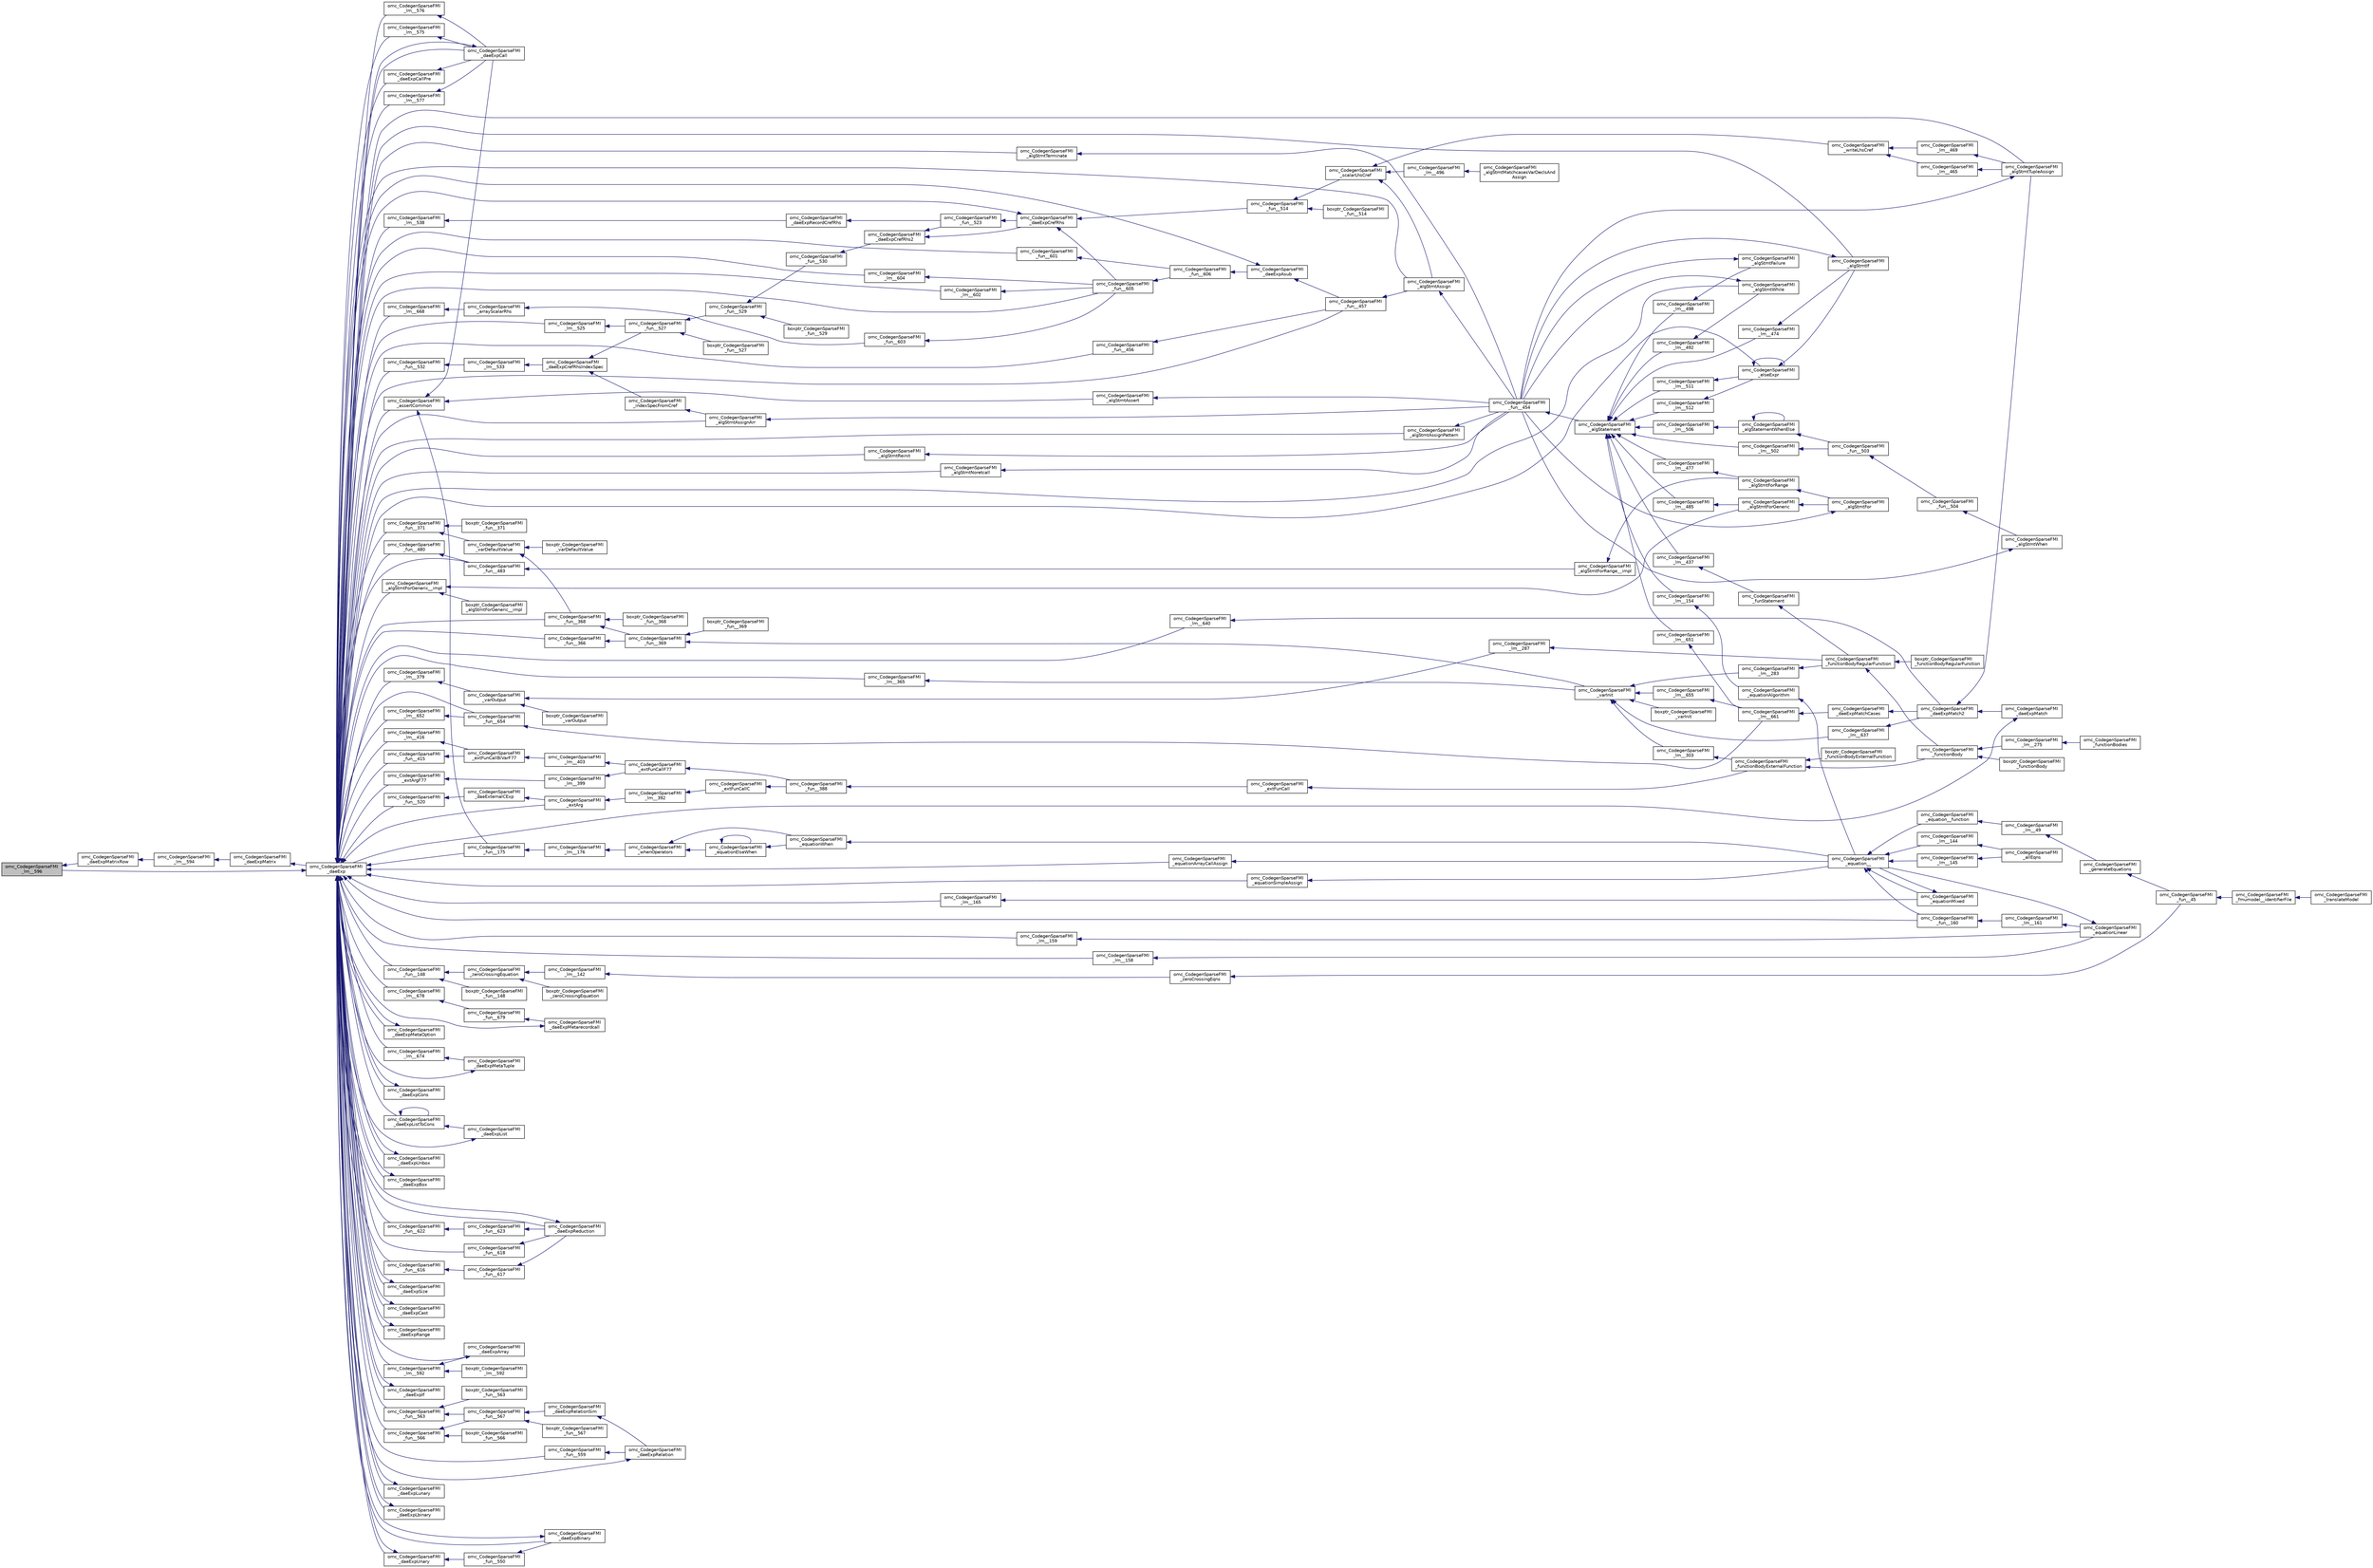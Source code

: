 digraph "omc_CodegenSparseFMI_lm__596"
{
  edge [fontname="Helvetica",fontsize="10",labelfontname="Helvetica",labelfontsize="10"];
  node [fontname="Helvetica",fontsize="10",shape=record];
  rankdir="LR";
  Node214410 [label="omc_CodegenSparseFMI\l_lm__596",height=0.2,width=0.4,color="black", fillcolor="grey75", style="filled", fontcolor="black"];
  Node214410 -> Node214411 [dir="back",color="midnightblue",fontsize="10",style="solid",fontname="Helvetica"];
  Node214411 [label="omc_CodegenSparseFMI\l_daeExpMatrixRow",height=0.2,width=0.4,color="black", fillcolor="white", style="filled",URL="$da/d88/_codegen_sparse_f_m_i_8h.html#aaa8e0e4a311cbf73da7a14c47f4570ac"];
  Node214411 -> Node214412 [dir="back",color="midnightblue",fontsize="10",style="solid",fontname="Helvetica"];
  Node214412 [label="omc_CodegenSparseFMI\l_lm__594",height=0.2,width=0.4,color="black", fillcolor="white", style="filled",URL="$d1/d2e/_codegen_sparse_f_m_i_8c.html#a6851ce9fae595fa7b523b79ce247f9ea"];
  Node214412 -> Node214413 [dir="back",color="midnightblue",fontsize="10",style="solid",fontname="Helvetica"];
  Node214413 [label="omc_CodegenSparseFMI\l_daeExpMatrix",height=0.2,width=0.4,color="black", fillcolor="white", style="filled",URL="$da/d88/_codegen_sparse_f_m_i_8h.html#a6f74e3aeec53ec03a5f219a12576dca4"];
  Node214413 -> Node214414 [dir="back",color="midnightblue",fontsize="10",style="solid",fontname="Helvetica"];
  Node214414 [label="omc_CodegenSparseFMI\l_daeExp",height=0.2,width=0.4,color="black", fillcolor="white", style="filled",URL="$da/d88/_codegen_sparse_f_m_i_8h.html#ab26972f772620810838d527d8554f2ac"];
  Node214414 -> Node214415 [dir="back",color="midnightblue",fontsize="10",style="solid",fontname="Helvetica"];
  Node214415 [label="omc_CodegenSparseFMI\l_assertCommon",height=0.2,width=0.4,color="black", fillcolor="white", style="filled",URL="$da/d88/_codegen_sparse_f_m_i_8h.html#affff73cc747add47129bcbacc2d38f9a"];
  Node214415 -> Node214416 [dir="back",color="midnightblue",fontsize="10",style="solid",fontname="Helvetica"];
  Node214416 [label="omc_CodegenSparseFMI\l_daeExpCall",height=0.2,width=0.4,color="black", fillcolor="white", style="filled",URL="$da/d88/_codegen_sparse_f_m_i_8h.html#a48a7b37bcd95aafb972b82321fa96aac"];
  Node214416 -> Node214414 [dir="back",color="midnightblue",fontsize="10",style="solid",fontname="Helvetica"];
  Node214415 -> Node214417 [dir="back",color="midnightblue",fontsize="10",style="solid",fontname="Helvetica"];
  Node214417 [label="omc_CodegenSparseFMI\l_algStmtAssert",height=0.2,width=0.4,color="black", fillcolor="white", style="filled",URL="$da/d88/_codegen_sparse_f_m_i_8h.html#a6b429ec5152996a5f9279a3ddf6844b0"];
  Node214417 -> Node214418 [dir="back",color="midnightblue",fontsize="10",style="solid",fontname="Helvetica"];
  Node214418 [label="omc_CodegenSparseFMI\l_fun__454",height=0.2,width=0.4,color="black", fillcolor="white", style="filled",URL="$d1/d2e/_codegen_sparse_f_m_i_8c.html#a38506d8a286cdb1703e9653cec496244"];
  Node214418 -> Node214419 [dir="back",color="midnightblue",fontsize="10",style="solid",fontname="Helvetica"];
  Node214419 [label="omc_CodegenSparseFMI\l_algStatement",height=0.2,width=0.4,color="black", fillcolor="white", style="filled",URL="$da/d88/_codegen_sparse_f_m_i_8h.html#a5d1fbf810cfb458410c3f606dd4518d6"];
  Node214419 -> Node214420 [dir="back",color="midnightblue",fontsize="10",style="solid",fontname="Helvetica"];
  Node214420 [label="omc_CodegenSparseFMI\l_lm__651",height=0.2,width=0.4,color="black", fillcolor="white", style="filled",URL="$d1/d2e/_codegen_sparse_f_m_i_8c.html#a4601ee3bb7611f920e2f9c96c21fce8e"];
  Node214420 -> Node214421 [dir="back",color="midnightblue",fontsize="10",style="solid",fontname="Helvetica"];
  Node214421 [label="omc_CodegenSparseFMI\l_lm__661",height=0.2,width=0.4,color="black", fillcolor="white", style="filled",URL="$d1/d2e/_codegen_sparse_f_m_i_8c.html#af15d08c53a5b48667e16622e16e97ec5"];
  Node214421 -> Node214422 [dir="back",color="midnightblue",fontsize="10",style="solid",fontname="Helvetica"];
  Node214422 [label="omc_CodegenSparseFMI\l_daeExpMatchCases",height=0.2,width=0.4,color="black", fillcolor="white", style="filled",URL="$da/d88/_codegen_sparse_f_m_i_8h.html#a67c72be0aaa49a7a85509e1c5ab98b41"];
  Node214422 -> Node214423 [dir="back",color="midnightblue",fontsize="10",style="solid",fontname="Helvetica"];
  Node214423 [label="omc_CodegenSparseFMI\l_daeExpMatch2",height=0.2,width=0.4,color="black", fillcolor="white", style="filled",URL="$da/d88/_codegen_sparse_f_m_i_8h.html#a3d2d85eda4fc6adaf9f0a30a7a870128"];
  Node214423 -> Node214424 [dir="back",color="midnightblue",fontsize="10",style="solid",fontname="Helvetica"];
  Node214424 [label="omc_CodegenSparseFMI\l_daeExpMatch",height=0.2,width=0.4,color="black", fillcolor="white", style="filled",URL="$da/d88/_codegen_sparse_f_m_i_8h.html#a59ba01dc770311168227b0e3a87b1e1d"];
  Node214424 -> Node214414 [dir="back",color="midnightblue",fontsize="10",style="solid",fontname="Helvetica"];
  Node214423 -> Node214425 [dir="back",color="midnightblue",fontsize="10",style="solid",fontname="Helvetica"];
  Node214425 [label="omc_CodegenSparseFMI\l_algStmtTupleAssign",height=0.2,width=0.4,color="black", fillcolor="white", style="filled",URL="$da/d88/_codegen_sparse_f_m_i_8h.html#a97aeb17841cb7160e7635ac180b44c9c"];
  Node214425 -> Node214418 [dir="back",color="midnightblue",fontsize="10",style="solid",fontname="Helvetica"];
  Node214419 -> Node214426 [dir="back",color="midnightblue",fontsize="10",style="solid",fontname="Helvetica"];
  Node214426 [label="omc_CodegenSparseFMI\l_lm__512",height=0.2,width=0.4,color="black", fillcolor="white", style="filled",URL="$d1/d2e/_codegen_sparse_f_m_i_8c.html#af95888dfe83bb5057d8fd4311bb02812"];
  Node214426 -> Node214427 [dir="back",color="midnightblue",fontsize="10",style="solid",fontname="Helvetica"];
  Node214427 [label="omc_CodegenSparseFMI\l_elseExpr",height=0.2,width=0.4,color="black", fillcolor="white", style="filled",URL="$da/d88/_codegen_sparse_f_m_i_8h.html#ae02994b817886c3b7f562e9552fec536"];
  Node214427 -> Node214427 [dir="back",color="midnightblue",fontsize="10",style="solid",fontname="Helvetica"];
  Node214427 -> Node214428 [dir="back",color="midnightblue",fontsize="10",style="solid",fontname="Helvetica"];
  Node214428 [label="omc_CodegenSparseFMI\l_algStmtIf",height=0.2,width=0.4,color="black", fillcolor="white", style="filled",URL="$da/d88/_codegen_sparse_f_m_i_8h.html#aa72b2ef57d1e5ee8a926acad88bf499d"];
  Node214428 -> Node214418 [dir="back",color="midnightblue",fontsize="10",style="solid",fontname="Helvetica"];
  Node214419 -> Node214429 [dir="back",color="midnightblue",fontsize="10",style="solid",fontname="Helvetica"];
  Node214429 [label="omc_CodegenSparseFMI\l_lm__511",height=0.2,width=0.4,color="black", fillcolor="white", style="filled",URL="$d1/d2e/_codegen_sparse_f_m_i_8c.html#ab0773a7f193a1fc208023bda15bcd13e"];
  Node214429 -> Node214427 [dir="back",color="midnightblue",fontsize="10",style="solid",fontname="Helvetica"];
  Node214419 -> Node214430 [dir="back",color="midnightblue",fontsize="10",style="solid",fontname="Helvetica"];
  Node214430 [label="omc_CodegenSparseFMI\l_lm__506",height=0.2,width=0.4,color="black", fillcolor="white", style="filled",URL="$d1/d2e/_codegen_sparse_f_m_i_8c.html#ab9c484cbc52677b6df8e8fb6df621cc0"];
  Node214430 -> Node214431 [dir="back",color="midnightblue",fontsize="10",style="solid",fontname="Helvetica"];
  Node214431 [label="omc_CodegenSparseFMI\l_algStatementWhenElse",height=0.2,width=0.4,color="black", fillcolor="white", style="filled",URL="$da/d88/_codegen_sparse_f_m_i_8h.html#a55c70c95b005ab4e4a668af539875303"];
  Node214431 -> Node214431 [dir="back",color="midnightblue",fontsize="10",style="solid",fontname="Helvetica"];
  Node214431 -> Node214432 [dir="back",color="midnightblue",fontsize="10",style="solid",fontname="Helvetica"];
  Node214432 [label="omc_CodegenSparseFMI\l_fun__503",height=0.2,width=0.4,color="black", fillcolor="white", style="filled",URL="$d1/d2e/_codegen_sparse_f_m_i_8c.html#a2f60622244298e4d41f2a4f51d7b6875"];
  Node214432 -> Node214433 [dir="back",color="midnightblue",fontsize="10",style="solid",fontname="Helvetica"];
  Node214433 [label="omc_CodegenSparseFMI\l_fun__504",height=0.2,width=0.4,color="black", fillcolor="white", style="filled",URL="$d1/d2e/_codegen_sparse_f_m_i_8c.html#a34c708458b1cf12fb6f5f8b4d739cfd1"];
  Node214433 -> Node214434 [dir="back",color="midnightblue",fontsize="10",style="solid",fontname="Helvetica"];
  Node214434 [label="omc_CodegenSparseFMI\l_algStmtWhen",height=0.2,width=0.4,color="black", fillcolor="white", style="filled",URL="$da/d88/_codegen_sparse_f_m_i_8h.html#a1045cff030f158d7beb1890107038b8d"];
  Node214434 -> Node214418 [dir="back",color="midnightblue",fontsize="10",style="solid",fontname="Helvetica"];
  Node214419 -> Node214435 [dir="back",color="midnightblue",fontsize="10",style="solid",fontname="Helvetica"];
  Node214435 [label="omc_CodegenSparseFMI\l_lm__502",height=0.2,width=0.4,color="black", fillcolor="white", style="filled",URL="$d1/d2e/_codegen_sparse_f_m_i_8c.html#a7b108abc44b96cb6c9ed48e243a90fad"];
  Node214435 -> Node214432 [dir="back",color="midnightblue",fontsize="10",style="solid",fontname="Helvetica"];
  Node214419 -> Node214436 [dir="back",color="midnightblue",fontsize="10",style="solid",fontname="Helvetica"];
  Node214436 [label="omc_CodegenSparseFMI\l_lm__498",height=0.2,width=0.4,color="black", fillcolor="white", style="filled",URL="$d1/d2e/_codegen_sparse_f_m_i_8c.html#a9a587324a76d2a404951bc9b392ed5cb"];
  Node214436 -> Node214437 [dir="back",color="midnightblue",fontsize="10",style="solid",fontname="Helvetica"];
  Node214437 [label="omc_CodegenSparseFMI\l_algStmtFailure",height=0.2,width=0.4,color="black", fillcolor="white", style="filled",URL="$da/d88/_codegen_sparse_f_m_i_8h.html#ad11b2d0a665f24fbe809721a52d58392"];
  Node214437 -> Node214418 [dir="back",color="midnightblue",fontsize="10",style="solid",fontname="Helvetica"];
  Node214419 -> Node214438 [dir="back",color="midnightblue",fontsize="10",style="solid",fontname="Helvetica"];
  Node214438 [label="omc_CodegenSparseFMI\l_lm__492",height=0.2,width=0.4,color="black", fillcolor="white", style="filled",URL="$d1/d2e/_codegen_sparse_f_m_i_8c.html#a72ef5dd5785e8cfbae898a4957299174"];
  Node214438 -> Node214439 [dir="back",color="midnightblue",fontsize="10",style="solid",fontname="Helvetica"];
  Node214439 [label="omc_CodegenSparseFMI\l_algStmtWhile",height=0.2,width=0.4,color="black", fillcolor="white", style="filled",URL="$da/d88/_codegen_sparse_f_m_i_8h.html#a737e817657aa616db460e3a97c2e3107"];
  Node214439 -> Node214418 [dir="back",color="midnightblue",fontsize="10",style="solid",fontname="Helvetica"];
  Node214419 -> Node214440 [dir="back",color="midnightblue",fontsize="10",style="solid",fontname="Helvetica"];
  Node214440 [label="omc_CodegenSparseFMI\l_lm__485",height=0.2,width=0.4,color="black", fillcolor="white", style="filled",URL="$d1/d2e/_codegen_sparse_f_m_i_8c.html#aaee69379b676eacca1ab73ffa0291eea"];
  Node214440 -> Node214441 [dir="back",color="midnightblue",fontsize="10",style="solid",fontname="Helvetica"];
  Node214441 [label="omc_CodegenSparseFMI\l_algStmtForGeneric",height=0.2,width=0.4,color="black", fillcolor="white", style="filled",URL="$da/d88/_codegen_sparse_f_m_i_8h.html#a15ee44d2afe47cb6295a4d916b0ca7a1"];
  Node214441 -> Node214442 [dir="back",color="midnightblue",fontsize="10",style="solid",fontname="Helvetica"];
  Node214442 [label="omc_CodegenSparseFMI\l_algStmtFor",height=0.2,width=0.4,color="black", fillcolor="white", style="filled",URL="$da/d88/_codegen_sparse_f_m_i_8h.html#a4a85a211bdd342c5634f687ac8530821"];
  Node214442 -> Node214418 [dir="back",color="midnightblue",fontsize="10",style="solid",fontname="Helvetica"];
  Node214419 -> Node214443 [dir="back",color="midnightblue",fontsize="10",style="solid",fontname="Helvetica"];
  Node214443 [label="omc_CodegenSparseFMI\l_lm__477",height=0.2,width=0.4,color="black", fillcolor="white", style="filled",URL="$d1/d2e/_codegen_sparse_f_m_i_8c.html#a2f9a22c9a97ca26efa4457a52c8310c9"];
  Node214443 -> Node214444 [dir="back",color="midnightblue",fontsize="10",style="solid",fontname="Helvetica"];
  Node214444 [label="omc_CodegenSparseFMI\l_algStmtForRange",height=0.2,width=0.4,color="black", fillcolor="white", style="filled",URL="$da/d88/_codegen_sparse_f_m_i_8h.html#aec1da676936e15ede37d5d7df69bd5d3"];
  Node214444 -> Node214442 [dir="back",color="midnightblue",fontsize="10",style="solid",fontname="Helvetica"];
  Node214419 -> Node214445 [dir="back",color="midnightblue",fontsize="10",style="solid",fontname="Helvetica"];
  Node214445 [label="omc_CodegenSparseFMI\l_lm__474",height=0.2,width=0.4,color="black", fillcolor="white", style="filled",URL="$d1/d2e/_codegen_sparse_f_m_i_8c.html#a39706f1a079b0966689768a75ddc77b3"];
  Node214445 -> Node214428 [dir="back",color="midnightblue",fontsize="10",style="solid",fontname="Helvetica"];
  Node214419 -> Node214446 [dir="back",color="midnightblue",fontsize="10",style="solid",fontname="Helvetica"];
  Node214446 [label="omc_CodegenSparseFMI\l_lm__437",height=0.2,width=0.4,color="black", fillcolor="white", style="filled",URL="$d1/d2e/_codegen_sparse_f_m_i_8c.html#a1bcb8bb8090787c8cfad3cc233eb2cbb"];
  Node214446 -> Node214447 [dir="back",color="midnightblue",fontsize="10",style="solid",fontname="Helvetica"];
  Node214447 [label="omc_CodegenSparseFMI\l_funStatement",height=0.2,width=0.4,color="black", fillcolor="white", style="filled",URL="$da/d88/_codegen_sparse_f_m_i_8h.html#a6011fbd6700693d91a736f67f7cd333a"];
  Node214447 -> Node214448 [dir="back",color="midnightblue",fontsize="10",style="solid",fontname="Helvetica"];
  Node214448 [label="omc_CodegenSparseFMI\l_functionBodyRegularFunction",height=0.2,width=0.4,color="black", fillcolor="white", style="filled",URL="$da/d88/_codegen_sparse_f_m_i_8h.html#a35f588d60d8560ad7c541738fc9bc5d0"];
  Node214448 -> Node214449 [dir="back",color="midnightblue",fontsize="10",style="solid",fontname="Helvetica"];
  Node214449 [label="boxptr_CodegenSparseFMI\l_functionBodyRegularFunction",height=0.2,width=0.4,color="black", fillcolor="white", style="filled",URL="$da/d88/_codegen_sparse_f_m_i_8h.html#ad0cd59d6ca1bf8ab02b015f235daadf1"];
  Node214448 -> Node214450 [dir="back",color="midnightblue",fontsize="10",style="solid",fontname="Helvetica"];
  Node214450 [label="omc_CodegenSparseFMI\l_functionBody",height=0.2,width=0.4,color="black", fillcolor="white", style="filled",URL="$da/d88/_codegen_sparse_f_m_i_8h.html#a8326dd08d50f77b343a0b1e9fdee90d6"];
  Node214450 -> Node214451 [dir="back",color="midnightblue",fontsize="10",style="solid",fontname="Helvetica"];
  Node214451 [label="boxptr_CodegenSparseFMI\l_functionBody",height=0.2,width=0.4,color="black", fillcolor="white", style="filled",URL="$da/d88/_codegen_sparse_f_m_i_8h.html#a1450c37977ff46f0a318f1740d46b3a2"];
  Node214450 -> Node214452 [dir="back",color="midnightblue",fontsize="10",style="solid",fontname="Helvetica"];
  Node214452 [label="omc_CodegenSparseFMI\l_lm__275",height=0.2,width=0.4,color="black", fillcolor="white", style="filled",URL="$d1/d2e/_codegen_sparse_f_m_i_8c.html#afa6f1fb10983410b266344362bafabb7"];
  Node214452 -> Node214453 [dir="back",color="midnightblue",fontsize="10",style="solid",fontname="Helvetica"];
  Node214453 [label="omc_CodegenSparseFMI\l_functionBodies",height=0.2,width=0.4,color="black", fillcolor="white", style="filled",URL="$da/d88/_codegen_sparse_f_m_i_8h.html#ad5d463f801d993e3be31d7c8963771af"];
  Node214419 -> Node214454 [dir="back",color="midnightblue",fontsize="10",style="solid",fontname="Helvetica"];
  Node214454 [label="omc_CodegenSparseFMI\l_lm__154",height=0.2,width=0.4,color="black", fillcolor="white", style="filled",URL="$d1/d2e/_codegen_sparse_f_m_i_8c.html#a1572fc969206bf7560bccaad1883519a"];
  Node214454 -> Node214455 [dir="back",color="midnightblue",fontsize="10",style="solid",fontname="Helvetica"];
  Node214455 [label="omc_CodegenSparseFMI\l_equationAlgorithm",height=0.2,width=0.4,color="black", fillcolor="white", style="filled",URL="$da/d88/_codegen_sparse_f_m_i_8h.html#adc1144a1e01b13d32f1cd272edef769f"];
  Node214455 -> Node214456 [dir="back",color="midnightblue",fontsize="10",style="solid",fontname="Helvetica"];
  Node214456 [label="omc_CodegenSparseFMI\l_equation__",height=0.2,width=0.4,color="black", fillcolor="white", style="filled",URL="$da/d88/_codegen_sparse_f_m_i_8h.html#a99f4c0cb745d02faf3615bcda104a18a"];
  Node214456 -> Node214457 [dir="back",color="midnightblue",fontsize="10",style="solid",fontname="Helvetica"];
  Node214457 [label="omc_CodegenSparseFMI\l_equationMixed",height=0.2,width=0.4,color="black", fillcolor="white", style="filled",URL="$da/d88/_codegen_sparse_f_m_i_8h.html#ac29f9768bd0d77a3e1e85ee8d33113f2"];
  Node214457 -> Node214456 [dir="back",color="midnightblue",fontsize="10",style="solid",fontname="Helvetica"];
  Node214456 -> Node214458 [dir="back",color="midnightblue",fontsize="10",style="solid",fontname="Helvetica"];
  Node214458 [label="omc_CodegenSparseFMI\l_fun__160",height=0.2,width=0.4,color="black", fillcolor="white", style="filled",URL="$d1/d2e/_codegen_sparse_f_m_i_8c.html#ae706b7e1daac9ecce083bb0f153c4537"];
  Node214458 -> Node214459 [dir="back",color="midnightblue",fontsize="10",style="solid",fontname="Helvetica"];
  Node214459 [label="omc_CodegenSparseFMI\l_lm__161",height=0.2,width=0.4,color="black", fillcolor="white", style="filled",URL="$d1/d2e/_codegen_sparse_f_m_i_8c.html#afef10b15667b5fa348e2e5474100a059"];
  Node214459 -> Node214460 [dir="back",color="midnightblue",fontsize="10",style="solid",fontname="Helvetica"];
  Node214460 [label="omc_CodegenSparseFMI\l_equationLinear",height=0.2,width=0.4,color="black", fillcolor="white", style="filled",URL="$da/d88/_codegen_sparse_f_m_i_8h.html#ae8ae758cee8e51f80c69f273ea2dead4"];
  Node214460 -> Node214456 [dir="back",color="midnightblue",fontsize="10",style="solid",fontname="Helvetica"];
  Node214456 -> Node214461 [dir="back",color="midnightblue",fontsize="10",style="solid",fontname="Helvetica"];
  Node214461 [label="omc_CodegenSparseFMI\l_lm__145",height=0.2,width=0.4,color="black", fillcolor="white", style="filled",URL="$d1/d2e/_codegen_sparse_f_m_i_8c.html#a482b9fe4a2cf1170ba37c04cbeeba56b"];
  Node214461 -> Node214462 [dir="back",color="midnightblue",fontsize="10",style="solid",fontname="Helvetica"];
  Node214462 [label="omc_CodegenSparseFMI\l_allEqns",height=0.2,width=0.4,color="black", fillcolor="white", style="filled",URL="$da/d88/_codegen_sparse_f_m_i_8h.html#a94fa0652e8d98e8869394cc988af391b"];
  Node214456 -> Node214463 [dir="back",color="midnightblue",fontsize="10",style="solid",fontname="Helvetica"];
  Node214463 [label="omc_CodegenSparseFMI\l_lm__144",height=0.2,width=0.4,color="black", fillcolor="white", style="filled",URL="$d1/d2e/_codegen_sparse_f_m_i_8c.html#a53bc84287c3730b73c523380ca378dcf"];
  Node214463 -> Node214462 [dir="back",color="midnightblue",fontsize="10",style="solid",fontname="Helvetica"];
  Node214456 -> Node214464 [dir="back",color="midnightblue",fontsize="10",style="solid",fontname="Helvetica"];
  Node214464 [label="omc_CodegenSparseFMI\l_equation__function",height=0.2,width=0.4,color="black", fillcolor="white", style="filled",URL="$da/d88/_codegen_sparse_f_m_i_8h.html#a3b6d78478d2920ade27380933feef664"];
  Node214464 -> Node214465 [dir="back",color="midnightblue",fontsize="10",style="solid",fontname="Helvetica"];
  Node214465 [label="omc_CodegenSparseFMI\l_lm__49",height=0.2,width=0.4,color="black", fillcolor="white", style="filled",URL="$d1/d2e/_codegen_sparse_f_m_i_8c.html#afd950130e5951ce5d9b078504b8e5445"];
  Node214465 -> Node214466 [dir="back",color="midnightblue",fontsize="10",style="solid",fontname="Helvetica"];
  Node214466 [label="omc_CodegenSparseFMI\l_generateEquations",height=0.2,width=0.4,color="black", fillcolor="white", style="filled",URL="$da/d88/_codegen_sparse_f_m_i_8h.html#a944e50c37aa93fa6e9c540a7d9a7f671"];
  Node214466 -> Node214467 [dir="back",color="midnightblue",fontsize="10",style="solid",fontname="Helvetica"];
  Node214467 [label="omc_CodegenSparseFMI\l_fun__45",height=0.2,width=0.4,color="black", fillcolor="white", style="filled",URL="$d1/d2e/_codegen_sparse_f_m_i_8c.html#a33c397eee4567dbaf5269d88f9ea50f2"];
  Node214467 -> Node214468 [dir="back",color="midnightblue",fontsize="10",style="solid",fontname="Helvetica"];
  Node214468 [label="omc_CodegenSparseFMI\l_fmumodel__identifierFile",height=0.2,width=0.4,color="black", fillcolor="white", style="filled",URL="$da/d88/_codegen_sparse_f_m_i_8h.html#a0d704247081fbb1f268bdd5ae5d7f3f3"];
  Node214468 -> Node214469 [dir="back",color="midnightblue",fontsize="10",style="solid",fontname="Helvetica"];
  Node214469 [label="omc_CodegenSparseFMI\l_translateModel",height=0.2,width=0.4,color="black", fillcolor="white", style="filled",URL="$da/d88/_codegen_sparse_f_m_i_8h.html#a6e115544fcae7968ab9fa00a0ea17b1d"];
  Node214415 -> Node214470 [dir="back",color="midnightblue",fontsize="10",style="solid",fontname="Helvetica"];
  Node214470 [label="omc_CodegenSparseFMI\l_fun__175",height=0.2,width=0.4,color="black", fillcolor="white", style="filled",URL="$d1/d2e/_codegen_sparse_f_m_i_8c.html#ae71d3dbce84027f4da25d630128e9f06"];
  Node214470 -> Node214471 [dir="back",color="midnightblue",fontsize="10",style="solid",fontname="Helvetica"];
  Node214471 [label="omc_CodegenSparseFMI\l_lm__176",height=0.2,width=0.4,color="black", fillcolor="white", style="filled",URL="$d1/d2e/_codegen_sparse_f_m_i_8c.html#a3aab67e796da3718ac21ae4e0b10522b"];
  Node214471 -> Node214472 [dir="back",color="midnightblue",fontsize="10",style="solid",fontname="Helvetica"];
  Node214472 [label="omc_CodegenSparseFMI\l_whenOperators",height=0.2,width=0.4,color="black", fillcolor="white", style="filled",URL="$da/d88/_codegen_sparse_f_m_i_8h.html#aaa56a6cbe937c9e43604fbefcddc43d4"];
  Node214472 -> Node214473 [dir="back",color="midnightblue",fontsize="10",style="solid",fontname="Helvetica"];
  Node214473 [label="omc_CodegenSparseFMI\l_equationElseWhen",height=0.2,width=0.4,color="black", fillcolor="white", style="filled",URL="$da/d88/_codegen_sparse_f_m_i_8h.html#a9252f94be6a8d4db5d542a2a30867d21"];
  Node214473 -> Node214473 [dir="back",color="midnightblue",fontsize="10",style="solid",fontname="Helvetica"];
  Node214473 -> Node214474 [dir="back",color="midnightblue",fontsize="10",style="solid",fontname="Helvetica"];
  Node214474 [label="omc_CodegenSparseFMI\l_equationWhen",height=0.2,width=0.4,color="black", fillcolor="white", style="filled",URL="$da/d88/_codegen_sparse_f_m_i_8h.html#a182b50d619540de019adbeb9053f85d2"];
  Node214474 -> Node214456 [dir="back",color="midnightblue",fontsize="10",style="solid",fontname="Helvetica"];
  Node214472 -> Node214474 [dir="back",color="midnightblue",fontsize="10",style="solid",fontname="Helvetica"];
  Node214414 -> Node214475 [dir="back",color="midnightblue",fontsize="10",style="solid",fontname="Helvetica"];
  Node214475 [label="omc_CodegenSparseFMI\l_algStmtAssignPattern",height=0.2,width=0.4,color="black", fillcolor="white", style="filled",URL="$da/d88/_codegen_sparse_f_m_i_8h.html#aa769cf6a279946c8484ba60efafa1bc7"];
  Node214475 -> Node214418 [dir="back",color="midnightblue",fontsize="10",style="solid",fontname="Helvetica"];
  Node214414 -> Node214476 [dir="back",color="midnightblue",fontsize="10",style="solid",fontname="Helvetica"];
  Node214476 [label="omc_CodegenSparseFMI\l_lm__678",height=0.2,width=0.4,color="black", fillcolor="white", style="filled",URL="$d1/d2e/_codegen_sparse_f_m_i_8c.html#a128c47290974b3ffbcea043e82979943"];
  Node214476 -> Node214477 [dir="back",color="midnightblue",fontsize="10",style="solid",fontname="Helvetica"];
  Node214477 [label="omc_CodegenSparseFMI\l_fun__679",height=0.2,width=0.4,color="black", fillcolor="white", style="filled",URL="$d1/d2e/_codegen_sparse_f_m_i_8c.html#a2365ba198f39b872daa06cc5d23c6252"];
  Node214477 -> Node214478 [dir="back",color="midnightblue",fontsize="10",style="solid",fontname="Helvetica"];
  Node214478 [label="omc_CodegenSparseFMI\l_daeExpMetarecordcall",height=0.2,width=0.4,color="black", fillcolor="white", style="filled",URL="$da/d88/_codegen_sparse_f_m_i_8h.html#af4d3cdaeb7380d8a65146e12030c5c0e"];
  Node214478 -> Node214414 [dir="back",color="midnightblue",fontsize="10",style="solid",fontname="Helvetica"];
  Node214414 -> Node214479 [dir="back",color="midnightblue",fontsize="10",style="solid",fontname="Helvetica"];
  Node214479 [label="omc_CodegenSparseFMI\l_daeExpMetaOption",height=0.2,width=0.4,color="black", fillcolor="white", style="filled",URL="$da/d88/_codegen_sparse_f_m_i_8h.html#ae536b39241762561555271004c37440e"];
  Node214479 -> Node214414 [dir="back",color="midnightblue",fontsize="10",style="solid",fontname="Helvetica"];
  Node214414 -> Node214480 [dir="back",color="midnightblue",fontsize="10",style="solid",fontname="Helvetica"];
  Node214480 [label="omc_CodegenSparseFMI\l_lm__674",height=0.2,width=0.4,color="black", fillcolor="white", style="filled",URL="$d1/d2e/_codegen_sparse_f_m_i_8c.html#ad52f1b672015908228e495a9b9ff40ca"];
  Node214480 -> Node214481 [dir="back",color="midnightblue",fontsize="10",style="solid",fontname="Helvetica"];
  Node214481 [label="omc_CodegenSparseFMI\l_daeExpMetaTuple",height=0.2,width=0.4,color="black", fillcolor="white", style="filled",URL="$da/d88/_codegen_sparse_f_m_i_8h.html#a37dab4d4c7bc7fd838505c060a8b9049"];
  Node214481 -> Node214414 [dir="back",color="midnightblue",fontsize="10",style="solid",fontname="Helvetica"];
  Node214414 -> Node214482 [dir="back",color="midnightblue",fontsize="10",style="solid",fontname="Helvetica"];
  Node214482 [label="omc_CodegenSparseFMI\l_daeExpCons",height=0.2,width=0.4,color="black", fillcolor="white", style="filled",URL="$da/d88/_codegen_sparse_f_m_i_8h.html#ab881b9f7dbddb69fe91bb74c9c5c54c1"];
  Node214482 -> Node214414 [dir="back",color="midnightblue",fontsize="10",style="solid",fontname="Helvetica"];
  Node214414 -> Node214483 [dir="back",color="midnightblue",fontsize="10",style="solid",fontname="Helvetica"];
  Node214483 [label="omc_CodegenSparseFMI\l_daeExpListToCons",height=0.2,width=0.4,color="black", fillcolor="white", style="filled",URL="$da/d88/_codegen_sparse_f_m_i_8h.html#a1d1ae6cb82e69292e58b8c65e002ea55"];
  Node214483 -> Node214483 [dir="back",color="midnightblue",fontsize="10",style="solid",fontname="Helvetica"];
  Node214483 -> Node214484 [dir="back",color="midnightblue",fontsize="10",style="solid",fontname="Helvetica"];
  Node214484 [label="omc_CodegenSparseFMI\l_daeExpList",height=0.2,width=0.4,color="black", fillcolor="white", style="filled",URL="$da/d88/_codegen_sparse_f_m_i_8h.html#a2f666b582c610d5c8b23988ecba9664b"];
  Node214484 -> Node214414 [dir="back",color="midnightblue",fontsize="10",style="solid",fontname="Helvetica"];
  Node214414 -> Node214485 [dir="back",color="midnightblue",fontsize="10",style="solid",fontname="Helvetica"];
  Node214485 [label="omc_CodegenSparseFMI\l_lm__668",height=0.2,width=0.4,color="black", fillcolor="white", style="filled",URL="$d1/d2e/_codegen_sparse_f_m_i_8c.html#a76351725b41da0af498aadf54b92c275"];
  Node214485 -> Node214486 [dir="back",color="midnightblue",fontsize="10",style="solid",fontname="Helvetica"];
  Node214486 [label="omc_CodegenSparseFMI\l_arrayScalarRhs",height=0.2,width=0.4,color="black", fillcolor="white", style="filled",URL="$da/d88/_codegen_sparse_f_m_i_8h.html#ab4de96fd8fb5647ef325ca122a4753f3"];
  Node214486 -> Node214487 [dir="back",color="midnightblue",fontsize="10",style="solid",fontname="Helvetica"];
  Node214487 [label="omc_CodegenSparseFMI\l_fun__603",height=0.2,width=0.4,color="black", fillcolor="white", style="filled",URL="$d1/d2e/_codegen_sparse_f_m_i_8c.html#adbd2857da6df0e479b3bd77c5b7a8f7d"];
  Node214487 -> Node214488 [dir="back",color="midnightblue",fontsize="10",style="solid",fontname="Helvetica"];
  Node214488 [label="omc_CodegenSparseFMI\l_fun__605",height=0.2,width=0.4,color="black", fillcolor="white", style="filled",URL="$d1/d2e/_codegen_sparse_f_m_i_8c.html#a9bd0f333ed74be93d8bd6468cde56736"];
  Node214488 -> Node214489 [dir="back",color="midnightblue",fontsize="10",style="solid",fontname="Helvetica"];
  Node214489 [label="omc_CodegenSparseFMI\l_fun__606",height=0.2,width=0.4,color="black", fillcolor="white", style="filled",URL="$d1/d2e/_codegen_sparse_f_m_i_8c.html#a57e7ee8cc6cf0e5de142a92a92caf6d0"];
  Node214489 -> Node214490 [dir="back",color="midnightblue",fontsize="10",style="solid",fontname="Helvetica"];
  Node214490 [label="omc_CodegenSparseFMI\l_daeExpAsub",height=0.2,width=0.4,color="black", fillcolor="white", style="filled",URL="$da/d88/_codegen_sparse_f_m_i_8h.html#ab042430b0f630bd548c9122206a41a76"];
  Node214490 -> Node214414 [dir="back",color="midnightblue",fontsize="10",style="solid",fontname="Helvetica"];
  Node214490 -> Node214491 [dir="back",color="midnightblue",fontsize="10",style="solid",fontname="Helvetica"];
  Node214491 [label="omc_CodegenSparseFMI\l_fun__457",height=0.2,width=0.4,color="black", fillcolor="white", style="filled",URL="$d1/d2e/_codegen_sparse_f_m_i_8c.html#a9a66843f2c8f85ed8a0e89829eadf41b"];
  Node214491 -> Node214492 [dir="back",color="midnightblue",fontsize="10",style="solid",fontname="Helvetica"];
  Node214492 [label="omc_CodegenSparseFMI\l_algStmtAssign",height=0.2,width=0.4,color="black", fillcolor="white", style="filled",URL="$da/d88/_codegen_sparse_f_m_i_8h.html#a1c3cbb22c2453d6b93e5a19e87126639"];
  Node214492 -> Node214418 [dir="back",color="midnightblue",fontsize="10",style="solid",fontname="Helvetica"];
  Node214414 -> Node214493 [dir="back",color="midnightblue",fontsize="10",style="solid",fontname="Helvetica"];
  Node214493 [label="omc_CodegenSparseFMI\l_daeExpUnbox",height=0.2,width=0.4,color="black", fillcolor="white", style="filled",URL="$da/d88/_codegen_sparse_f_m_i_8h.html#ad8a93ec5bfec6454d268e95a82bf96b8"];
  Node214493 -> Node214414 [dir="back",color="midnightblue",fontsize="10",style="solid",fontname="Helvetica"];
  Node214414 -> Node214494 [dir="back",color="midnightblue",fontsize="10",style="solid",fontname="Helvetica"];
  Node214494 [label="omc_CodegenSparseFMI\l_daeExpBox",height=0.2,width=0.4,color="black", fillcolor="white", style="filled",URL="$da/d88/_codegen_sparse_f_m_i_8h.html#a39dc1615a535b01d20db9b87fc607d3c"];
  Node214494 -> Node214414 [dir="back",color="midnightblue",fontsize="10",style="solid",fontname="Helvetica"];
  Node214414 -> Node214495 [dir="back",color="midnightblue",fontsize="10",style="solid",fontname="Helvetica"];
  Node214495 [label="omc_CodegenSparseFMI\l_fun__654",height=0.2,width=0.4,color="black", fillcolor="white", style="filled",URL="$d1/d2e/_codegen_sparse_f_m_i_8c.html#a779418d021f2bf6e5e05257271d6512f"];
  Node214495 -> Node214421 [dir="back",color="midnightblue",fontsize="10",style="solid",fontname="Helvetica"];
  Node214414 -> Node214496 [dir="back",color="midnightblue",fontsize="10",style="solid",fontname="Helvetica"];
  Node214496 [label="omc_CodegenSparseFMI\l_lm__652",height=0.2,width=0.4,color="black", fillcolor="white", style="filled",URL="$d1/d2e/_codegen_sparse_f_m_i_8c.html#afb77daba20dc13d99f8916228d277ad2"];
  Node214496 -> Node214495 [dir="back",color="midnightblue",fontsize="10",style="solid",fontname="Helvetica"];
  Node214414 -> Node214497 [dir="back",color="midnightblue",fontsize="10",style="solid",fontname="Helvetica"];
  Node214497 [label="omc_CodegenSparseFMI\l_lm__640",height=0.2,width=0.4,color="black", fillcolor="white", style="filled",URL="$d1/d2e/_codegen_sparse_f_m_i_8c.html#ab7ae5141c274871c57b0fb912e7ddaf7"];
  Node214497 -> Node214423 [dir="back",color="midnightblue",fontsize="10",style="solid",fontname="Helvetica"];
  Node214414 -> Node214498 [dir="back",color="midnightblue",fontsize="10",style="solid",fontname="Helvetica"];
  Node214498 [label="omc_CodegenSparseFMI\l_daeExpReduction",height=0.2,width=0.4,color="black", fillcolor="white", style="filled",URL="$da/d88/_codegen_sparse_f_m_i_8h.html#a215e1cfa638090eb2c87b8d31be99cf0"];
  Node214498 -> Node214414 [dir="back",color="midnightblue",fontsize="10",style="solid",fontname="Helvetica"];
  Node214414 -> Node214499 [dir="back",color="midnightblue",fontsize="10",style="solid",fontname="Helvetica"];
  Node214499 [label="omc_CodegenSparseFMI\l_fun__622",height=0.2,width=0.4,color="black", fillcolor="white", style="filled",URL="$d1/d2e/_codegen_sparse_f_m_i_8c.html#ae5c95b0ba06e68ed18a5d60da4cda046"];
  Node214499 -> Node214500 [dir="back",color="midnightblue",fontsize="10",style="solid",fontname="Helvetica"];
  Node214500 [label="omc_CodegenSparseFMI\l_fun__623",height=0.2,width=0.4,color="black", fillcolor="white", style="filled",URL="$d1/d2e/_codegen_sparse_f_m_i_8c.html#ad252a6b0c4628a8f587fbfdf6b702226"];
  Node214500 -> Node214498 [dir="back",color="midnightblue",fontsize="10",style="solid",fontname="Helvetica"];
  Node214414 -> Node214501 [dir="back",color="midnightblue",fontsize="10",style="solid",fontname="Helvetica"];
  Node214501 [label="omc_CodegenSparseFMI\l_fun__618",height=0.2,width=0.4,color="black", fillcolor="white", style="filled",URL="$d1/d2e/_codegen_sparse_f_m_i_8c.html#a6b9efcf5bb1e83e9d6d64821e5b15530"];
  Node214501 -> Node214498 [dir="back",color="midnightblue",fontsize="10",style="solid",fontname="Helvetica"];
  Node214414 -> Node214502 [dir="back",color="midnightblue",fontsize="10",style="solid",fontname="Helvetica"];
  Node214502 [label="omc_CodegenSparseFMI\l_fun__616",height=0.2,width=0.4,color="black", fillcolor="white", style="filled",URL="$d1/d2e/_codegen_sparse_f_m_i_8c.html#a635859e8c511453505953fab612853b3"];
  Node214502 -> Node214503 [dir="back",color="midnightblue",fontsize="10",style="solid",fontname="Helvetica"];
  Node214503 [label="omc_CodegenSparseFMI\l_fun__617",height=0.2,width=0.4,color="black", fillcolor="white", style="filled",URL="$d1/d2e/_codegen_sparse_f_m_i_8c.html#aa08069808fe588458678d9549eb3b245"];
  Node214503 -> Node214498 [dir="back",color="midnightblue",fontsize="10",style="solid",fontname="Helvetica"];
  Node214414 -> Node214504 [dir="back",color="midnightblue",fontsize="10",style="solid",fontname="Helvetica"];
  Node214504 [label="omc_CodegenSparseFMI\l_daeExpSize",height=0.2,width=0.4,color="black", fillcolor="white", style="filled",URL="$da/d88/_codegen_sparse_f_m_i_8h.html#a65806134dc2b86c56ad13bd542641799"];
  Node214504 -> Node214414 [dir="back",color="midnightblue",fontsize="10",style="solid",fontname="Helvetica"];
  Node214414 -> Node214505 [dir="back",color="midnightblue",fontsize="10",style="solid",fontname="Helvetica"];
  Node214505 [label="omc_CodegenSparseFMI\l_daeExpCallPre",height=0.2,width=0.4,color="black", fillcolor="white", style="filled",URL="$da/d88/_codegen_sparse_f_m_i_8h.html#a14fa316eb180ca150badd71a2b426953"];
  Node214505 -> Node214416 [dir="back",color="midnightblue",fontsize="10",style="solid",fontname="Helvetica"];
  Node214414 -> Node214488 [dir="back",color="midnightblue",fontsize="10",style="solid",fontname="Helvetica"];
  Node214414 -> Node214506 [dir="back",color="midnightblue",fontsize="10",style="solid",fontname="Helvetica"];
  Node214506 [label="omc_CodegenSparseFMI\l_lm__604",height=0.2,width=0.4,color="black", fillcolor="white", style="filled",URL="$d1/d2e/_codegen_sparse_f_m_i_8c.html#a1ea19ba89eb6b92706330d280b4a28c4"];
  Node214506 -> Node214488 [dir="back",color="midnightblue",fontsize="10",style="solid",fontname="Helvetica"];
  Node214414 -> Node214507 [dir="back",color="midnightblue",fontsize="10",style="solid",fontname="Helvetica"];
  Node214507 [label="omc_CodegenSparseFMI\l_lm__602",height=0.2,width=0.4,color="black", fillcolor="white", style="filled",URL="$d1/d2e/_codegen_sparse_f_m_i_8c.html#a033ed9fe3cb36fea59e62007c6a4d090"];
  Node214507 -> Node214488 [dir="back",color="midnightblue",fontsize="10",style="solid",fontname="Helvetica"];
  Node214414 -> Node214508 [dir="back",color="midnightblue",fontsize="10",style="solid",fontname="Helvetica"];
  Node214508 [label="omc_CodegenSparseFMI\l_fun__601",height=0.2,width=0.4,color="black", fillcolor="white", style="filled",URL="$d1/d2e/_codegen_sparse_f_m_i_8c.html#a7e7064f5d085e776607bd7e91ba97557"];
  Node214508 -> Node214489 [dir="back",color="midnightblue",fontsize="10",style="solid",fontname="Helvetica"];
  Node214414 -> Node214509 [dir="back",color="midnightblue",fontsize="10",style="solid",fontname="Helvetica"];
  Node214509 [label="omc_CodegenSparseFMI\l_daeExpCast",height=0.2,width=0.4,color="black", fillcolor="white", style="filled",URL="$da/d88/_codegen_sparse_f_m_i_8h.html#a4925df985f63c7b864fc53ff465f925e"];
  Node214509 -> Node214414 [dir="back",color="midnightblue",fontsize="10",style="solid",fontname="Helvetica"];
  Node214414 -> Node214510 [dir="back",color="midnightblue",fontsize="10",style="solid",fontname="Helvetica"];
  Node214510 [label="omc_CodegenSparseFMI\l_daeExpRange",height=0.2,width=0.4,color="black", fillcolor="white", style="filled",URL="$da/d88/_codegen_sparse_f_m_i_8h.html#ab06fb091af14bb2ea0472c05fb26c075"];
  Node214510 -> Node214414 [dir="back",color="midnightblue",fontsize="10",style="solid",fontname="Helvetica"];
  Node214414 -> Node214410 [dir="back",color="midnightblue",fontsize="10",style="solid",fontname="Helvetica"];
  Node214414 -> Node214511 [dir="back",color="midnightblue",fontsize="10",style="solid",fontname="Helvetica"];
  Node214511 [label="omc_CodegenSparseFMI\l_lm__592",height=0.2,width=0.4,color="black", fillcolor="white", style="filled",URL="$d1/d2e/_codegen_sparse_f_m_i_8c.html#a2e9ed496758b97468e8f6941914f675c"];
  Node214511 -> Node214512 [dir="back",color="midnightblue",fontsize="10",style="solid",fontname="Helvetica"];
  Node214512 [label="omc_CodegenSparseFMI\l_daeExpArray",height=0.2,width=0.4,color="black", fillcolor="white", style="filled",URL="$da/d88/_codegen_sparse_f_m_i_8h.html#a88f664ab98fd5d6d05ad0e1958fa159f"];
  Node214512 -> Node214414 [dir="back",color="midnightblue",fontsize="10",style="solid",fontname="Helvetica"];
  Node214511 -> Node214513 [dir="back",color="midnightblue",fontsize="10",style="solid",fontname="Helvetica"];
  Node214513 [label="boxptr_CodegenSparseFMI\l_lm__592",height=0.2,width=0.4,color="black", fillcolor="white", style="filled",URL="$d1/d2e/_codegen_sparse_f_m_i_8c.html#a14367956a97e5e5449a9ee418310e77f"];
  Node214414 -> Node214416 [dir="back",color="midnightblue",fontsize="10",style="solid",fontname="Helvetica"];
  Node214414 -> Node214514 [dir="back",color="midnightblue",fontsize="10",style="solid",fontname="Helvetica"];
  Node214514 [label="omc_CodegenSparseFMI\l_lm__577",height=0.2,width=0.4,color="black", fillcolor="white", style="filled",URL="$d1/d2e/_codegen_sparse_f_m_i_8c.html#aa4835158f163790c1f9e865fa1b20423"];
  Node214514 -> Node214416 [dir="back",color="midnightblue",fontsize="10",style="solid",fontname="Helvetica"];
  Node214414 -> Node214515 [dir="back",color="midnightblue",fontsize="10",style="solid",fontname="Helvetica"];
  Node214515 [label="omc_CodegenSparseFMI\l_lm__576",height=0.2,width=0.4,color="black", fillcolor="white", style="filled",URL="$d1/d2e/_codegen_sparse_f_m_i_8c.html#a40ec6104238226b95ab6a66b9cfeebaf"];
  Node214515 -> Node214416 [dir="back",color="midnightblue",fontsize="10",style="solid",fontname="Helvetica"];
  Node214414 -> Node214516 [dir="back",color="midnightblue",fontsize="10",style="solid",fontname="Helvetica"];
  Node214516 [label="omc_CodegenSparseFMI\l_lm__575",height=0.2,width=0.4,color="black", fillcolor="white", style="filled",URL="$d1/d2e/_codegen_sparse_f_m_i_8c.html#a88ecf3a6232cff443bc5d54993d50fc8"];
  Node214516 -> Node214416 [dir="back",color="midnightblue",fontsize="10",style="solid",fontname="Helvetica"];
  Node214414 -> Node214517 [dir="back",color="midnightblue",fontsize="10",style="solid",fontname="Helvetica"];
  Node214517 [label="omc_CodegenSparseFMI\l_daeExpIf",height=0.2,width=0.4,color="black", fillcolor="white", style="filled",URL="$da/d88/_codegen_sparse_f_m_i_8h.html#adab7f987725ccb3a03744e1de01d4c79"];
  Node214517 -> Node214414 [dir="back",color="midnightblue",fontsize="10",style="solid",fontname="Helvetica"];
  Node214414 -> Node214518 [dir="back",color="midnightblue",fontsize="10",style="solid",fontname="Helvetica"];
  Node214518 [label="omc_CodegenSparseFMI\l_fun__566",height=0.2,width=0.4,color="black", fillcolor="white", style="filled",URL="$d1/d2e/_codegen_sparse_f_m_i_8c.html#ad34858a04dcb80cd422869b85ac7c18d"];
  Node214518 -> Node214519 [dir="back",color="midnightblue",fontsize="10",style="solid",fontname="Helvetica"];
  Node214519 [label="omc_CodegenSparseFMI\l_fun__567",height=0.2,width=0.4,color="black", fillcolor="white", style="filled",URL="$d1/d2e/_codegen_sparse_f_m_i_8c.html#aef7d2649f8ac06f68ee746f6547d3e38"];
  Node214519 -> Node214520 [dir="back",color="midnightblue",fontsize="10",style="solid",fontname="Helvetica"];
  Node214520 [label="omc_CodegenSparseFMI\l_daeExpRelationSim",height=0.2,width=0.4,color="black", fillcolor="white", style="filled",URL="$da/d88/_codegen_sparse_f_m_i_8h.html#af7a4eaffacd2294a72d4d75d8c1c750d"];
  Node214520 -> Node214521 [dir="back",color="midnightblue",fontsize="10",style="solid",fontname="Helvetica"];
  Node214521 [label="omc_CodegenSparseFMI\l_daeExpRelation",height=0.2,width=0.4,color="black", fillcolor="white", style="filled",URL="$da/d88/_codegen_sparse_f_m_i_8h.html#af5c266092524f9c43b3e5ed60bde1598"];
  Node214521 -> Node214414 [dir="back",color="midnightblue",fontsize="10",style="solid",fontname="Helvetica"];
  Node214519 -> Node214522 [dir="back",color="midnightblue",fontsize="10",style="solid",fontname="Helvetica"];
  Node214522 [label="boxptr_CodegenSparseFMI\l_fun__567",height=0.2,width=0.4,color="black", fillcolor="white", style="filled",URL="$d1/d2e/_codegen_sparse_f_m_i_8c.html#a4dc4b62519efd3816c40fd491aaa13b0"];
  Node214518 -> Node214523 [dir="back",color="midnightblue",fontsize="10",style="solid",fontname="Helvetica"];
  Node214523 [label="boxptr_CodegenSparseFMI\l_fun__566",height=0.2,width=0.4,color="black", fillcolor="white", style="filled",URL="$d1/d2e/_codegen_sparse_f_m_i_8c.html#a3c4a6d6041e14096e6ab87ed411992ba"];
  Node214414 -> Node214524 [dir="back",color="midnightblue",fontsize="10",style="solid",fontname="Helvetica"];
  Node214524 [label="omc_CodegenSparseFMI\l_fun__563",height=0.2,width=0.4,color="black", fillcolor="white", style="filled",URL="$d1/d2e/_codegen_sparse_f_m_i_8c.html#a299b039f830fdd036c59be5072bb62f8"];
  Node214524 -> Node214519 [dir="back",color="midnightblue",fontsize="10",style="solid",fontname="Helvetica"];
  Node214524 -> Node214525 [dir="back",color="midnightblue",fontsize="10",style="solid",fontname="Helvetica"];
  Node214525 [label="boxptr_CodegenSparseFMI\l_fun__563",height=0.2,width=0.4,color="black", fillcolor="white", style="filled",URL="$d1/d2e/_codegen_sparse_f_m_i_8c.html#ab0129ca19779d8146bf4ef226594e5d6"];
  Node214414 -> Node214526 [dir="back",color="midnightblue",fontsize="10",style="solid",fontname="Helvetica"];
  Node214526 [label="omc_CodegenSparseFMI\l_fun__559",height=0.2,width=0.4,color="black", fillcolor="white", style="filled",URL="$d1/d2e/_codegen_sparse_f_m_i_8c.html#a5dbc7fcb9ca1752d28d85113c0e18957"];
  Node214526 -> Node214521 [dir="back",color="midnightblue",fontsize="10",style="solid",fontname="Helvetica"];
  Node214414 -> Node214527 [dir="back",color="midnightblue",fontsize="10",style="solid",fontname="Helvetica"];
  Node214527 [label="omc_CodegenSparseFMI\l_daeExpLunary",height=0.2,width=0.4,color="black", fillcolor="white", style="filled",URL="$da/d88/_codegen_sparse_f_m_i_8h.html#a2aa1a5d377bfb468965ccc50a6f50cb6"];
  Node214527 -> Node214414 [dir="back",color="midnightblue",fontsize="10",style="solid",fontname="Helvetica"];
  Node214414 -> Node214528 [dir="back",color="midnightblue",fontsize="10",style="solid",fontname="Helvetica"];
  Node214528 [label="omc_CodegenSparseFMI\l_daeExpLbinary",height=0.2,width=0.4,color="black", fillcolor="white", style="filled",URL="$da/d88/_codegen_sparse_f_m_i_8h.html#a0f27518bcedaf68af58ebf86d3864875"];
  Node214528 -> Node214414 [dir="back",color="midnightblue",fontsize="10",style="solid",fontname="Helvetica"];
  Node214414 -> Node214529 [dir="back",color="midnightblue",fontsize="10",style="solid",fontname="Helvetica"];
  Node214529 [label="omc_CodegenSparseFMI\l_daeExpUnary",height=0.2,width=0.4,color="black", fillcolor="white", style="filled",URL="$da/d88/_codegen_sparse_f_m_i_8h.html#af745f9e4c3d9336e78492c5e0a87bfb5"];
  Node214529 -> Node214530 [dir="back",color="midnightblue",fontsize="10",style="solid",fontname="Helvetica"];
  Node214530 [label="omc_CodegenSparseFMI\l_fun__550",height=0.2,width=0.4,color="black", fillcolor="white", style="filled",URL="$d1/d2e/_codegen_sparse_f_m_i_8c.html#ac6799101bb1a54a3de54a89d7fbed728"];
  Node214530 -> Node214531 [dir="back",color="midnightblue",fontsize="10",style="solid",fontname="Helvetica"];
  Node214531 [label="omc_CodegenSparseFMI\l_daeExpBinary",height=0.2,width=0.4,color="black", fillcolor="white", style="filled",URL="$da/d88/_codegen_sparse_f_m_i_8h.html#a2cb9117735be254ba999294fd9036b86"];
  Node214531 -> Node214414 [dir="back",color="midnightblue",fontsize="10",style="solid",fontname="Helvetica"];
  Node214529 -> Node214414 [dir="back",color="midnightblue",fontsize="10",style="solid",fontname="Helvetica"];
  Node214414 -> Node214531 [dir="back",color="midnightblue",fontsize="10",style="solid",fontname="Helvetica"];
  Node214414 -> Node214532 [dir="back",color="midnightblue",fontsize="10",style="solid",fontname="Helvetica"];
  Node214532 [label="omc_CodegenSparseFMI\l_lm__538",height=0.2,width=0.4,color="black", fillcolor="white", style="filled",URL="$d1/d2e/_codegen_sparse_f_m_i_8c.html#a5132382ff9f8af0f9c81ef9fb33ce140"];
  Node214532 -> Node214533 [dir="back",color="midnightblue",fontsize="10",style="solid",fontname="Helvetica"];
  Node214533 [label="omc_CodegenSparseFMI\l_daeExpRecordCrefRhs",height=0.2,width=0.4,color="black", fillcolor="white", style="filled",URL="$da/d88/_codegen_sparse_f_m_i_8h.html#a7a5fa2c683abf9b112fce9bb14f4516e"];
  Node214533 -> Node214534 [dir="back",color="midnightblue",fontsize="10",style="solid",fontname="Helvetica"];
  Node214534 [label="omc_CodegenSparseFMI\l_fun__523",height=0.2,width=0.4,color="black", fillcolor="white", style="filled",URL="$d1/d2e/_codegen_sparse_f_m_i_8c.html#ac21903386a6c12cb7ddc073d1d74c9a8"];
  Node214534 -> Node214535 [dir="back",color="midnightblue",fontsize="10",style="solid",fontname="Helvetica"];
  Node214535 [label="omc_CodegenSparseFMI\l_daeExpCrefRhs",height=0.2,width=0.4,color="black", fillcolor="white", style="filled",URL="$da/d88/_codegen_sparse_f_m_i_8h.html#a1c8b7f7c630c2bb7f0ccdfe262bce698"];
  Node214535 -> Node214488 [dir="back",color="midnightblue",fontsize="10",style="solid",fontname="Helvetica"];
  Node214535 -> Node214414 [dir="back",color="midnightblue",fontsize="10",style="solid",fontname="Helvetica"];
  Node214535 -> Node214536 [dir="back",color="midnightblue",fontsize="10",style="solid",fontname="Helvetica"];
  Node214536 [label="omc_CodegenSparseFMI\l_fun__514",height=0.2,width=0.4,color="black", fillcolor="white", style="filled",URL="$d1/d2e/_codegen_sparse_f_m_i_8c.html#af1f83fb431ba8da3a8cb82596aab0b31"];
  Node214536 -> Node214537 [dir="back",color="midnightblue",fontsize="10",style="solid",fontname="Helvetica"];
  Node214537 [label="omc_CodegenSparseFMI\l_scalarLhsCref",height=0.2,width=0.4,color="black", fillcolor="white", style="filled",URL="$da/d88/_codegen_sparse_f_m_i_8h.html#a0b593ab7e65cb46c43c5b3a57185b272"];
  Node214537 -> Node214538 [dir="back",color="midnightblue",fontsize="10",style="solid",fontname="Helvetica"];
  Node214538 [label="omc_CodegenSparseFMI\l_lm__496",height=0.2,width=0.4,color="black", fillcolor="white", style="filled",URL="$d1/d2e/_codegen_sparse_f_m_i_8c.html#a5dfa326f35db040a16a3bb2accf3ab15"];
  Node214538 -> Node214539 [dir="back",color="midnightblue",fontsize="10",style="solid",fontname="Helvetica"];
  Node214539 [label="omc_CodegenSparseFMI\l_algStmtMatchcasesVarDeclsAnd\lAssign",height=0.2,width=0.4,color="black", fillcolor="white", style="filled",URL="$da/d88/_codegen_sparse_f_m_i_8h.html#a8eb59e3ce2ace0f512601a2876bf6415"];
  Node214537 -> Node214540 [dir="back",color="midnightblue",fontsize="10",style="solid",fontname="Helvetica"];
  Node214540 [label="omc_CodegenSparseFMI\l_writeLhsCref",height=0.2,width=0.4,color="black", fillcolor="white", style="filled",URL="$da/d88/_codegen_sparse_f_m_i_8h.html#a9b0bcacfd68630799e6ce1a15d94754a"];
  Node214540 -> Node214541 [dir="back",color="midnightblue",fontsize="10",style="solid",fontname="Helvetica"];
  Node214541 [label="omc_CodegenSparseFMI\l_lm__469",height=0.2,width=0.4,color="black", fillcolor="white", style="filled",URL="$d1/d2e/_codegen_sparse_f_m_i_8c.html#a0c14dc1f5547c7248502eb02fb4fbdfb"];
  Node214541 -> Node214425 [dir="back",color="midnightblue",fontsize="10",style="solid",fontname="Helvetica"];
  Node214540 -> Node214542 [dir="back",color="midnightblue",fontsize="10",style="solid",fontname="Helvetica"];
  Node214542 [label="omc_CodegenSparseFMI\l_lm__465",height=0.2,width=0.4,color="black", fillcolor="white", style="filled",URL="$d1/d2e/_codegen_sparse_f_m_i_8c.html#a4351566289edb47715d64ce1b371d228"];
  Node214542 -> Node214425 [dir="back",color="midnightblue",fontsize="10",style="solid",fontname="Helvetica"];
  Node214537 -> Node214492 [dir="back",color="midnightblue",fontsize="10",style="solid",fontname="Helvetica"];
  Node214536 -> Node214543 [dir="back",color="midnightblue",fontsize="10",style="solid",fontname="Helvetica"];
  Node214543 [label="boxptr_CodegenSparseFMI\l_fun__514",height=0.2,width=0.4,color="black", fillcolor="white", style="filled",URL="$d1/d2e/_codegen_sparse_f_m_i_8c.html#afe70696be860ca8f60d0ee368d09b579"];
  Node214414 -> Node214544 [dir="back",color="midnightblue",fontsize="10",style="solid",fontname="Helvetica"];
  Node214544 [label="omc_CodegenSparseFMI\l_fun__532",height=0.2,width=0.4,color="black", fillcolor="white", style="filled",URL="$d1/d2e/_codegen_sparse_f_m_i_8c.html#ac70de48a2ee7934181ba2c5331283472"];
  Node214544 -> Node214545 [dir="back",color="midnightblue",fontsize="10",style="solid",fontname="Helvetica"];
  Node214545 [label="omc_CodegenSparseFMI\l_lm__533",height=0.2,width=0.4,color="black", fillcolor="white", style="filled",URL="$d1/d2e/_codegen_sparse_f_m_i_8c.html#a75ebc61d138bcbb2b1fc08805df10b40"];
  Node214545 -> Node214546 [dir="back",color="midnightblue",fontsize="10",style="solid",fontname="Helvetica"];
  Node214546 [label="omc_CodegenSparseFMI\l_daeExpCrefRhsIndexSpec",height=0.2,width=0.4,color="black", fillcolor="white", style="filled",URL="$da/d88/_codegen_sparse_f_m_i_8h.html#a59bd853630272057ead85a3b58914019"];
  Node214546 -> Node214547 [dir="back",color="midnightblue",fontsize="10",style="solid",fontname="Helvetica"];
  Node214547 [label="omc_CodegenSparseFMI\l_fun__527",height=0.2,width=0.4,color="black", fillcolor="white", style="filled",URL="$d1/d2e/_codegen_sparse_f_m_i_8c.html#a062276f7c90fb95feb046a083d2af7d3"];
  Node214547 -> Node214548 [dir="back",color="midnightblue",fontsize="10",style="solid",fontname="Helvetica"];
  Node214548 [label="omc_CodegenSparseFMI\l_fun__529",height=0.2,width=0.4,color="black", fillcolor="white", style="filled",URL="$d1/d2e/_codegen_sparse_f_m_i_8c.html#ada6544d8afd6465616d7ca1d6cf35919"];
  Node214548 -> Node214549 [dir="back",color="midnightblue",fontsize="10",style="solid",fontname="Helvetica"];
  Node214549 [label="omc_CodegenSparseFMI\l_fun__530",height=0.2,width=0.4,color="black", fillcolor="white", style="filled",URL="$d1/d2e/_codegen_sparse_f_m_i_8c.html#adafc20d2b20410209532669c9b45ae16"];
  Node214549 -> Node214550 [dir="back",color="midnightblue",fontsize="10",style="solid",fontname="Helvetica"];
  Node214550 [label="omc_CodegenSparseFMI\l_daeExpCrefRhs2",height=0.2,width=0.4,color="black", fillcolor="white", style="filled",URL="$da/d88/_codegen_sparse_f_m_i_8h.html#a3fceaffa231b419c45cb8edadd4ba04a"];
  Node214550 -> Node214535 [dir="back",color="midnightblue",fontsize="10",style="solid",fontname="Helvetica"];
  Node214550 -> Node214534 [dir="back",color="midnightblue",fontsize="10",style="solid",fontname="Helvetica"];
  Node214548 -> Node214551 [dir="back",color="midnightblue",fontsize="10",style="solid",fontname="Helvetica"];
  Node214551 [label="boxptr_CodegenSparseFMI\l_fun__529",height=0.2,width=0.4,color="black", fillcolor="white", style="filled",URL="$d1/d2e/_codegen_sparse_f_m_i_8c.html#aa202c426a058a5dceb4daba94c4a7aba"];
  Node214547 -> Node214552 [dir="back",color="midnightblue",fontsize="10",style="solid",fontname="Helvetica"];
  Node214552 [label="boxptr_CodegenSparseFMI\l_fun__527",height=0.2,width=0.4,color="black", fillcolor="white", style="filled",URL="$d1/d2e/_codegen_sparse_f_m_i_8c.html#a17ba5b4b137fa8a3cf36492824819096"];
  Node214546 -> Node214553 [dir="back",color="midnightblue",fontsize="10",style="solid",fontname="Helvetica"];
  Node214553 [label="omc_CodegenSparseFMI\l_indexSpecFromCref",height=0.2,width=0.4,color="black", fillcolor="white", style="filled",URL="$da/d88/_codegen_sparse_f_m_i_8h.html#a544d955fc541755f4f154f37d85480cd"];
  Node214553 -> Node214554 [dir="back",color="midnightblue",fontsize="10",style="solid",fontname="Helvetica"];
  Node214554 [label="omc_CodegenSparseFMI\l_algStmtAssignArr",height=0.2,width=0.4,color="black", fillcolor="white", style="filled",URL="$da/d88/_codegen_sparse_f_m_i_8h.html#a2d544cb653fd847cd7b77235d739e678"];
  Node214554 -> Node214418 [dir="back",color="midnightblue",fontsize="10",style="solid",fontname="Helvetica"];
  Node214414 -> Node214555 [dir="back",color="midnightblue",fontsize="10",style="solid",fontname="Helvetica"];
  Node214555 [label="omc_CodegenSparseFMI\l_lm__525",height=0.2,width=0.4,color="black", fillcolor="white", style="filled",URL="$d1/d2e/_codegen_sparse_f_m_i_8c.html#a32e83b0edf3e3eae1cc8b6cd14e327b2"];
  Node214555 -> Node214547 [dir="back",color="midnightblue",fontsize="10",style="solid",fontname="Helvetica"];
  Node214414 -> Node214556 [dir="back",color="midnightblue",fontsize="10",style="solid",fontname="Helvetica"];
  Node214556 [label="omc_CodegenSparseFMI\l_fun__520",height=0.2,width=0.4,color="black", fillcolor="white", style="filled",URL="$d1/d2e/_codegen_sparse_f_m_i_8c.html#a6dcffddb23102c2b6853aa71bb7a79e4"];
  Node214556 -> Node214557 [dir="back",color="midnightblue",fontsize="10",style="solid",fontname="Helvetica"];
  Node214557 [label="omc_CodegenSparseFMI\l_daeExternalCExp",height=0.2,width=0.4,color="black", fillcolor="white", style="filled",URL="$da/d88/_codegen_sparse_f_m_i_8h.html#a2b45cc18473bb8a016e0970151e36947"];
  Node214557 -> Node214558 [dir="back",color="midnightblue",fontsize="10",style="solid",fontname="Helvetica"];
  Node214558 [label="omc_CodegenSparseFMI\l_extArg",height=0.2,width=0.4,color="black", fillcolor="white", style="filled",URL="$da/d88/_codegen_sparse_f_m_i_8h.html#a1a49596181af0c4e93a7a852cd5957e4"];
  Node214558 -> Node214559 [dir="back",color="midnightblue",fontsize="10",style="solid",fontname="Helvetica"];
  Node214559 [label="omc_CodegenSparseFMI\l_lm__392",height=0.2,width=0.4,color="black", fillcolor="white", style="filled",URL="$d1/d2e/_codegen_sparse_f_m_i_8c.html#a1ba3b7598e74a1e7a7ccbeab1e96cb4b"];
  Node214559 -> Node214560 [dir="back",color="midnightblue",fontsize="10",style="solid",fontname="Helvetica"];
  Node214560 [label="omc_CodegenSparseFMI\l_extFunCallC",height=0.2,width=0.4,color="black", fillcolor="white", style="filled",URL="$da/d88/_codegen_sparse_f_m_i_8h.html#ab47fc75f2ec747fb7083f904d782307f"];
  Node214560 -> Node214561 [dir="back",color="midnightblue",fontsize="10",style="solid",fontname="Helvetica"];
  Node214561 [label="omc_CodegenSparseFMI\l_fun__388",height=0.2,width=0.4,color="black", fillcolor="white", style="filled",URL="$d1/d2e/_codegen_sparse_f_m_i_8c.html#aa9a446d8e0b4f8854debf8546db1fe9d"];
  Node214561 -> Node214562 [dir="back",color="midnightblue",fontsize="10",style="solid",fontname="Helvetica"];
  Node214562 [label="omc_CodegenSparseFMI\l_extFunCall",height=0.2,width=0.4,color="black", fillcolor="white", style="filled",URL="$da/d88/_codegen_sparse_f_m_i_8h.html#a87b21095cda093c30204d32315ceb245"];
  Node214562 -> Node214563 [dir="back",color="midnightblue",fontsize="10",style="solid",fontname="Helvetica"];
  Node214563 [label="omc_CodegenSparseFMI\l_functionBodyExternalFunction",height=0.2,width=0.4,color="black", fillcolor="white", style="filled",URL="$da/d88/_codegen_sparse_f_m_i_8h.html#a5e09b2cb18858511d73890a0bf42cb90"];
  Node214563 -> Node214564 [dir="back",color="midnightblue",fontsize="10",style="solid",fontname="Helvetica"];
  Node214564 [label="boxptr_CodegenSparseFMI\l_functionBodyExternalFunction",height=0.2,width=0.4,color="black", fillcolor="white", style="filled",URL="$da/d88/_codegen_sparse_f_m_i_8h.html#ab8402f23f28f71b20296d942781c5102"];
  Node214563 -> Node214450 [dir="back",color="midnightblue",fontsize="10",style="solid",fontname="Helvetica"];
  Node214414 -> Node214427 [dir="back",color="midnightblue",fontsize="10",style="solid",fontname="Helvetica"];
  Node214414 -> Node214565 [dir="back",color="midnightblue",fontsize="10",style="solid",fontname="Helvetica"];
  Node214565 [label="omc_CodegenSparseFMI\l_algStmtReinit",height=0.2,width=0.4,color="black", fillcolor="white", style="filled",URL="$da/d88/_codegen_sparse_f_m_i_8h.html#a5f3c0c40695c349d0c86b213acd9dfa8"];
  Node214565 -> Node214418 [dir="back",color="midnightblue",fontsize="10",style="solid",fontname="Helvetica"];
  Node214414 -> Node214566 [dir="back",color="midnightblue",fontsize="10",style="solid",fontname="Helvetica"];
  Node214566 [label="omc_CodegenSparseFMI\l_algStmtNoretcall",height=0.2,width=0.4,color="black", fillcolor="white", style="filled",URL="$da/d88/_codegen_sparse_f_m_i_8h.html#aaf75e36fdabaaac2f474b4212d6124ba"];
  Node214566 -> Node214418 [dir="back",color="midnightblue",fontsize="10",style="solid",fontname="Helvetica"];
  Node214414 -> Node214567 [dir="back",color="midnightblue",fontsize="10",style="solid",fontname="Helvetica"];
  Node214567 [label="omc_CodegenSparseFMI\l_algStmtTerminate",height=0.2,width=0.4,color="black", fillcolor="white", style="filled",URL="$da/d88/_codegen_sparse_f_m_i_8h.html#aec318c718bf823d2c89c7aab17c89c2b"];
  Node214567 -> Node214418 [dir="back",color="midnightblue",fontsize="10",style="solid",fontname="Helvetica"];
  Node214414 -> Node214439 [dir="back",color="midnightblue",fontsize="10",style="solid",fontname="Helvetica"];
  Node214414 -> Node214568 [dir="back",color="midnightblue",fontsize="10",style="solid",fontname="Helvetica"];
  Node214568 [label="omc_CodegenSparseFMI\l_algStmtForGeneric__impl",height=0.2,width=0.4,color="black", fillcolor="white", style="filled",URL="$da/d88/_codegen_sparse_f_m_i_8h.html#a0514f083076424d123ad1ce49c75c6e0"];
  Node214568 -> Node214569 [dir="back",color="midnightblue",fontsize="10",style="solid",fontname="Helvetica"];
  Node214569 [label="boxptr_CodegenSparseFMI\l_algStmtForGeneric__impl",height=0.2,width=0.4,color="black", fillcolor="white", style="filled",URL="$da/d88/_codegen_sparse_f_m_i_8h.html#a29f05b5a421e3d7b22d40cee2d533af0"];
  Node214568 -> Node214441 [dir="back",color="midnightblue",fontsize="10",style="solid",fontname="Helvetica"];
  Node214414 -> Node214570 [dir="back",color="midnightblue",fontsize="10",style="solid",fontname="Helvetica"];
  Node214570 [label="omc_CodegenSparseFMI\l_fun__483",height=0.2,width=0.4,color="black", fillcolor="white", style="filled",URL="$d1/d2e/_codegen_sparse_f_m_i_8c.html#a604cfeb08da37f12923039f6b6abe264"];
  Node214570 -> Node214571 [dir="back",color="midnightblue",fontsize="10",style="solid",fontname="Helvetica"];
  Node214571 [label="omc_CodegenSparseFMI\l_algStmtForRange__impl",height=0.2,width=0.4,color="black", fillcolor="white", style="filled",URL="$da/d88/_codegen_sparse_f_m_i_8h.html#a6b099b55a770b6567760c51ec005610e"];
  Node214571 -> Node214444 [dir="back",color="midnightblue",fontsize="10",style="solid",fontname="Helvetica"];
  Node214414 -> Node214572 [dir="back",color="midnightblue",fontsize="10",style="solid",fontname="Helvetica"];
  Node214572 [label="omc_CodegenSparseFMI\l_fun__480",height=0.2,width=0.4,color="black", fillcolor="white", style="filled",URL="$d1/d2e/_codegen_sparse_f_m_i_8c.html#a844a988dc5c1f55a5dc5a9da605bbe02"];
  Node214572 -> Node214570 [dir="back",color="midnightblue",fontsize="10",style="solid",fontname="Helvetica"];
  Node214414 -> Node214428 [dir="back",color="midnightblue",fontsize="10",style="solid",fontname="Helvetica"];
  Node214414 -> Node214425 [dir="back",color="midnightblue",fontsize="10",style="solid",fontname="Helvetica"];
  Node214414 -> Node214554 [dir="back",color="midnightblue",fontsize="10",style="solid",fontname="Helvetica"];
  Node214414 -> Node214492 [dir="back",color="midnightblue",fontsize="10",style="solid",fontname="Helvetica"];
  Node214414 -> Node214491 [dir="back",color="midnightblue",fontsize="10",style="solid",fontname="Helvetica"];
  Node214414 -> Node214573 [dir="back",color="midnightblue",fontsize="10",style="solid",fontname="Helvetica"];
  Node214573 [label="omc_CodegenSparseFMI\l_fun__456",height=0.2,width=0.4,color="black", fillcolor="white", style="filled",URL="$d1/d2e/_codegen_sparse_f_m_i_8c.html#a3db1ee190441bec50f44aa887bdceb3c"];
  Node214573 -> Node214491 [dir="back",color="midnightblue",fontsize="10",style="solid",fontname="Helvetica"];
  Node214414 -> Node214574 [dir="back",color="midnightblue",fontsize="10",style="solid",fontname="Helvetica"];
  Node214574 [label="omc_CodegenSparseFMI\l_extArgF77",height=0.2,width=0.4,color="black", fillcolor="white", style="filled",URL="$da/d88/_codegen_sparse_f_m_i_8h.html#a4ede9dc5a24141bcc3f7fa0d816badf1"];
  Node214574 -> Node214575 [dir="back",color="midnightblue",fontsize="10",style="solid",fontname="Helvetica"];
  Node214575 [label="omc_CodegenSparseFMI\l_lm__399",height=0.2,width=0.4,color="black", fillcolor="white", style="filled",URL="$d1/d2e/_codegen_sparse_f_m_i_8c.html#a077f00f4b83d923850bb355dc87e8da2"];
  Node214575 -> Node214576 [dir="back",color="midnightblue",fontsize="10",style="solid",fontname="Helvetica"];
  Node214576 [label="omc_CodegenSparseFMI\l_extFunCallF77",height=0.2,width=0.4,color="black", fillcolor="white", style="filled",URL="$da/d88/_codegen_sparse_f_m_i_8h.html#a5a5570bc06dc0ebd701d0151ec37cf31"];
  Node214576 -> Node214561 [dir="back",color="midnightblue",fontsize="10",style="solid",fontname="Helvetica"];
  Node214414 -> Node214558 [dir="back",color="midnightblue",fontsize="10",style="solid",fontname="Helvetica"];
  Node214414 -> Node214577 [dir="back",color="midnightblue",fontsize="10",style="solid",fontname="Helvetica"];
  Node214577 [label="omc_CodegenSparseFMI\l_lm__416",height=0.2,width=0.4,color="black", fillcolor="white", style="filled",URL="$d1/d2e/_codegen_sparse_f_m_i_8c.html#a2ef59e119b9e60b318c79f89f5b76d15"];
  Node214577 -> Node214578 [dir="back",color="midnightblue",fontsize="10",style="solid",fontname="Helvetica"];
  Node214578 [label="omc_CodegenSparseFMI\l_extFunCallBiVarF77",height=0.2,width=0.4,color="black", fillcolor="white", style="filled",URL="$da/d88/_codegen_sparse_f_m_i_8h.html#a566801269ec9f1f4b42209058ca575b6"];
  Node214578 -> Node214579 [dir="back",color="midnightblue",fontsize="10",style="solid",fontname="Helvetica"];
  Node214579 [label="omc_CodegenSparseFMI\l_lm__403",height=0.2,width=0.4,color="black", fillcolor="white", style="filled",URL="$d1/d2e/_codegen_sparse_f_m_i_8c.html#a0184a314532b4c9f0e51a0ff3bfe4f6c"];
  Node214579 -> Node214576 [dir="back",color="midnightblue",fontsize="10",style="solid",fontname="Helvetica"];
  Node214414 -> Node214580 [dir="back",color="midnightblue",fontsize="10",style="solid",fontname="Helvetica"];
  Node214580 [label="omc_CodegenSparseFMI\l_fun__415",height=0.2,width=0.4,color="black", fillcolor="white", style="filled",URL="$d1/d2e/_codegen_sparse_f_m_i_8c.html#a6d8000fce8365d6cbe728d6a800ca1d6"];
  Node214580 -> Node214578 [dir="back",color="midnightblue",fontsize="10",style="solid",fontname="Helvetica"];
  Node214414 -> Node214581 [dir="back",color="midnightblue",fontsize="10",style="solid",fontname="Helvetica"];
  Node214581 [label="omc_CodegenSparseFMI\l_lm__379",height=0.2,width=0.4,color="black", fillcolor="white", style="filled",URL="$d1/d2e/_codegen_sparse_f_m_i_8c.html#a0f94c2ec2a4e66de9f9efd9e7be3e1b4"];
  Node214581 -> Node214582 [dir="back",color="midnightblue",fontsize="10",style="solid",fontname="Helvetica"];
  Node214582 [label="omc_CodegenSparseFMI\l_varOutput",height=0.2,width=0.4,color="black", fillcolor="white", style="filled",URL="$da/d88/_codegen_sparse_f_m_i_8h.html#a6abc11e2e454bee52c848b7d3f6e8cd6"];
  Node214582 -> Node214583 [dir="back",color="midnightblue",fontsize="10",style="solid",fontname="Helvetica"];
  Node214583 [label="boxptr_CodegenSparseFMI\l_varOutput",height=0.2,width=0.4,color="black", fillcolor="white", style="filled",URL="$da/d88/_codegen_sparse_f_m_i_8h.html#adb616be14e81858a08c479d6fcf43516"];
  Node214582 -> Node214584 [dir="back",color="midnightblue",fontsize="10",style="solid",fontname="Helvetica"];
  Node214584 [label="omc_CodegenSparseFMI\l_lm__287",height=0.2,width=0.4,color="black", fillcolor="white", style="filled",URL="$d1/d2e/_codegen_sparse_f_m_i_8c.html#a2a07816215a3e7202ceb4c575ecc27e5"];
  Node214584 -> Node214448 [dir="back",color="midnightblue",fontsize="10",style="solid",fontname="Helvetica"];
  Node214414 -> Node214585 [dir="back",color="midnightblue",fontsize="10",style="solid",fontname="Helvetica"];
  Node214585 [label="omc_CodegenSparseFMI\l_fun__371",height=0.2,width=0.4,color="black", fillcolor="white", style="filled",URL="$d1/d2e/_codegen_sparse_f_m_i_8c.html#abc6858e4e9a0cab01b4ddd02e90cb4f7"];
  Node214585 -> Node214586 [dir="back",color="midnightblue",fontsize="10",style="solid",fontname="Helvetica"];
  Node214586 [label="omc_CodegenSparseFMI\l_varDefaultValue",height=0.2,width=0.4,color="black", fillcolor="white", style="filled",URL="$da/d88/_codegen_sparse_f_m_i_8h.html#a0e4b16daa2796703c2cd78e8d26d040b"];
  Node214586 -> Node214587 [dir="back",color="midnightblue",fontsize="10",style="solid",fontname="Helvetica"];
  Node214587 [label="boxptr_CodegenSparseFMI\l_varDefaultValue",height=0.2,width=0.4,color="black", fillcolor="white", style="filled",URL="$da/d88/_codegen_sparse_f_m_i_8h.html#a21ec3a3d430e31b8671ad5a32f3c078e"];
  Node214586 -> Node214588 [dir="back",color="midnightblue",fontsize="10",style="solid",fontname="Helvetica"];
  Node214588 [label="omc_CodegenSparseFMI\l_fun__368",height=0.2,width=0.4,color="black", fillcolor="white", style="filled",URL="$d1/d2e/_codegen_sparse_f_m_i_8c.html#aa8a10aafe3ab92df34901dae4df1becd"];
  Node214588 -> Node214589 [dir="back",color="midnightblue",fontsize="10",style="solid",fontname="Helvetica"];
  Node214589 [label="omc_CodegenSparseFMI\l_fun__369",height=0.2,width=0.4,color="black", fillcolor="white", style="filled",URL="$d1/d2e/_codegen_sparse_f_m_i_8c.html#ab82bd04539b5cd86a570c4dd0c46359b"];
  Node214589 -> Node214590 [dir="back",color="midnightblue",fontsize="10",style="solid",fontname="Helvetica"];
  Node214590 [label="omc_CodegenSparseFMI\l_varInit",height=0.2,width=0.4,color="black", fillcolor="white", style="filled",URL="$da/d88/_codegen_sparse_f_m_i_8h.html#a10c085ba790695bef16d6fa0ad0a7d15"];
  Node214590 -> Node214591 [dir="back",color="midnightblue",fontsize="10",style="solid",fontname="Helvetica"];
  Node214591 [label="omc_CodegenSparseFMI\l_lm__655",height=0.2,width=0.4,color="black", fillcolor="white", style="filled",URL="$d1/d2e/_codegen_sparse_f_m_i_8c.html#a6b89bc9fd7a1001e767755674bcbe150"];
  Node214591 -> Node214421 [dir="back",color="midnightblue",fontsize="10",style="solid",fontname="Helvetica"];
  Node214590 -> Node214592 [dir="back",color="midnightblue",fontsize="10",style="solid",fontname="Helvetica"];
  Node214592 [label="omc_CodegenSparseFMI\l_lm__637",height=0.2,width=0.4,color="black", fillcolor="white", style="filled",URL="$d1/d2e/_codegen_sparse_f_m_i_8c.html#abfcdcba1dc6529c209ba15beed6828ad"];
  Node214592 -> Node214423 [dir="back",color="midnightblue",fontsize="10",style="solid",fontname="Helvetica"];
  Node214590 -> Node214593 [dir="back",color="midnightblue",fontsize="10",style="solid",fontname="Helvetica"];
  Node214593 [label="boxptr_CodegenSparseFMI\l_varInit",height=0.2,width=0.4,color="black", fillcolor="white", style="filled",URL="$da/d88/_codegen_sparse_f_m_i_8h.html#a4f05daa65a39d7e4db7ce45abeffee56"];
  Node214590 -> Node214594 [dir="back",color="midnightblue",fontsize="10",style="solid",fontname="Helvetica"];
  Node214594 [label="omc_CodegenSparseFMI\l_lm__303",height=0.2,width=0.4,color="black", fillcolor="white", style="filled",URL="$d1/d2e/_codegen_sparse_f_m_i_8c.html#aff80f5346d68f09bdfa9de162debaf90"];
  Node214594 -> Node214563 [dir="back",color="midnightblue",fontsize="10",style="solid",fontname="Helvetica"];
  Node214590 -> Node214595 [dir="back",color="midnightblue",fontsize="10",style="solid",fontname="Helvetica"];
  Node214595 [label="omc_CodegenSparseFMI\l_lm__283",height=0.2,width=0.4,color="black", fillcolor="white", style="filled",URL="$d1/d2e/_codegen_sparse_f_m_i_8c.html#a70f66a5d31c0bc8a0b9fb94dec9afdff"];
  Node214595 -> Node214448 [dir="back",color="midnightblue",fontsize="10",style="solid",fontname="Helvetica"];
  Node214589 -> Node214596 [dir="back",color="midnightblue",fontsize="10",style="solid",fontname="Helvetica"];
  Node214596 [label="boxptr_CodegenSparseFMI\l_fun__369",height=0.2,width=0.4,color="black", fillcolor="white", style="filled",URL="$d1/d2e/_codegen_sparse_f_m_i_8c.html#aa0a874ec88fa6d27868529bcfbe91319"];
  Node214588 -> Node214597 [dir="back",color="midnightblue",fontsize="10",style="solid",fontname="Helvetica"];
  Node214597 [label="boxptr_CodegenSparseFMI\l_fun__368",height=0.2,width=0.4,color="black", fillcolor="white", style="filled",URL="$d1/d2e/_codegen_sparse_f_m_i_8c.html#a29baae412f8b897ec68d73232d8f7258"];
  Node214585 -> Node214598 [dir="back",color="midnightblue",fontsize="10",style="solid",fontname="Helvetica"];
  Node214598 [label="boxptr_CodegenSparseFMI\l_fun__371",height=0.2,width=0.4,color="black", fillcolor="white", style="filled",URL="$d1/d2e/_codegen_sparse_f_m_i_8c.html#a9bb655626657ade930f6189cda1400b2"];
  Node214414 -> Node214588 [dir="back",color="midnightblue",fontsize="10",style="solid",fontname="Helvetica"];
  Node214414 -> Node214599 [dir="back",color="midnightblue",fontsize="10",style="solid",fontname="Helvetica"];
  Node214599 [label="omc_CodegenSparseFMI\l_fun__366",height=0.2,width=0.4,color="black", fillcolor="white", style="filled",URL="$d1/d2e/_codegen_sparse_f_m_i_8c.html#a11442d80fa84814135390334ecb37d86"];
  Node214599 -> Node214589 [dir="back",color="midnightblue",fontsize="10",style="solid",fontname="Helvetica"];
  Node214414 -> Node214600 [dir="back",color="midnightblue",fontsize="10",style="solid",fontname="Helvetica"];
  Node214600 [label="omc_CodegenSparseFMI\l_lm__365",height=0.2,width=0.4,color="black", fillcolor="white", style="filled",URL="$d1/d2e/_codegen_sparse_f_m_i_8c.html#a4e4a84254c36b0ddf89662757c9fae95"];
  Node214600 -> Node214590 [dir="back",color="midnightblue",fontsize="10",style="solid",fontname="Helvetica"];
  Node214414 -> Node214470 [dir="back",color="midnightblue",fontsize="10",style="solid",fontname="Helvetica"];
  Node214414 -> Node214601 [dir="back",color="midnightblue",fontsize="10",style="solid",fontname="Helvetica"];
  Node214601 [label="omc_CodegenSparseFMI\l_lm__165",height=0.2,width=0.4,color="black", fillcolor="white", style="filled",URL="$d1/d2e/_codegen_sparse_f_m_i_8c.html#adda68cdcf692207f9b86ec18b4414bc4"];
  Node214601 -> Node214457 [dir="back",color="midnightblue",fontsize="10",style="solid",fontname="Helvetica"];
  Node214414 -> Node214458 [dir="back",color="midnightblue",fontsize="10",style="solid",fontname="Helvetica"];
  Node214414 -> Node214602 [dir="back",color="midnightblue",fontsize="10",style="solid",fontname="Helvetica"];
  Node214602 [label="omc_CodegenSparseFMI\l_lm__159",height=0.2,width=0.4,color="black", fillcolor="white", style="filled",URL="$d1/d2e/_codegen_sparse_f_m_i_8c.html#a4264c806de6b2cf908170325c742cebc"];
  Node214602 -> Node214460 [dir="back",color="midnightblue",fontsize="10",style="solid",fontname="Helvetica"];
  Node214414 -> Node214603 [dir="back",color="midnightblue",fontsize="10",style="solid",fontname="Helvetica"];
  Node214603 [label="omc_CodegenSparseFMI\l_lm__158",height=0.2,width=0.4,color="black", fillcolor="white", style="filled",URL="$d1/d2e/_codegen_sparse_f_m_i_8c.html#a7a9f6a27f59ab2b27bce9a15f6248c91"];
  Node214603 -> Node214460 [dir="back",color="midnightblue",fontsize="10",style="solid",fontname="Helvetica"];
  Node214414 -> Node214604 [dir="back",color="midnightblue",fontsize="10",style="solid",fontname="Helvetica"];
  Node214604 [label="omc_CodegenSparseFMI\l_equationArrayCallAssign",height=0.2,width=0.4,color="black", fillcolor="white", style="filled",URL="$da/d88/_codegen_sparse_f_m_i_8h.html#a40edf7baffab5f65512ed4073fd16b96"];
  Node214604 -> Node214456 [dir="back",color="midnightblue",fontsize="10",style="solid",fontname="Helvetica"];
  Node214414 -> Node214605 [dir="back",color="midnightblue",fontsize="10",style="solid",fontname="Helvetica"];
  Node214605 [label="omc_CodegenSparseFMI\l_equationSimpleAssign",height=0.2,width=0.4,color="black", fillcolor="white", style="filled",URL="$da/d88/_codegen_sparse_f_m_i_8h.html#a5836bd80583d75b007d5b2c456e5a94a"];
  Node214605 -> Node214456 [dir="back",color="midnightblue",fontsize="10",style="solid",fontname="Helvetica"];
  Node214414 -> Node214606 [dir="back",color="midnightblue",fontsize="10",style="solid",fontname="Helvetica"];
  Node214606 [label="omc_CodegenSparseFMI\l_fun__148",height=0.2,width=0.4,color="black", fillcolor="white", style="filled",URL="$d1/d2e/_codegen_sparse_f_m_i_8c.html#a7d6d5ad3b36d6ee2b0f5e73f5c14c4cc"];
  Node214606 -> Node214607 [dir="back",color="midnightblue",fontsize="10",style="solid",fontname="Helvetica"];
  Node214607 [label="omc_CodegenSparseFMI\l_zeroCrossingEquation",height=0.2,width=0.4,color="black", fillcolor="white", style="filled",URL="$da/d88/_codegen_sparse_f_m_i_8h.html#a432567d7c54081072675dd8eb6935672"];
  Node214607 -> Node214608 [dir="back",color="midnightblue",fontsize="10",style="solid",fontname="Helvetica"];
  Node214608 [label="boxptr_CodegenSparseFMI\l_zeroCrossingEquation",height=0.2,width=0.4,color="black", fillcolor="white", style="filled",URL="$da/d88/_codegen_sparse_f_m_i_8h.html#a4b2956c07bf2413d3cfa11c11d3d5294"];
  Node214607 -> Node214609 [dir="back",color="midnightblue",fontsize="10",style="solid",fontname="Helvetica"];
  Node214609 [label="omc_CodegenSparseFMI\l_lm__142",height=0.2,width=0.4,color="black", fillcolor="white", style="filled",URL="$d1/d2e/_codegen_sparse_f_m_i_8c.html#a8adec88a4c1feea9be98076f90ffd522"];
  Node214609 -> Node214610 [dir="back",color="midnightblue",fontsize="10",style="solid",fontname="Helvetica"];
  Node214610 [label="omc_CodegenSparseFMI\l_zeroCrossingEqns",height=0.2,width=0.4,color="black", fillcolor="white", style="filled",URL="$da/d88/_codegen_sparse_f_m_i_8h.html#ae972125aa539704bfb508f28b7d6f074"];
  Node214610 -> Node214467 [dir="back",color="midnightblue",fontsize="10",style="solid",fontname="Helvetica"];
  Node214606 -> Node214611 [dir="back",color="midnightblue",fontsize="10",style="solid",fontname="Helvetica"];
  Node214611 [label="boxptr_CodegenSparseFMI\l_fun__148",height=0.2,width=0.4,color="black", fillcolor="white", style="filled",URL="$d1/d2e/_codegen_sparse_f_m_i_8c.html#ac9edc0c6cb479c92b85c31b0b5172dd2"];
}
